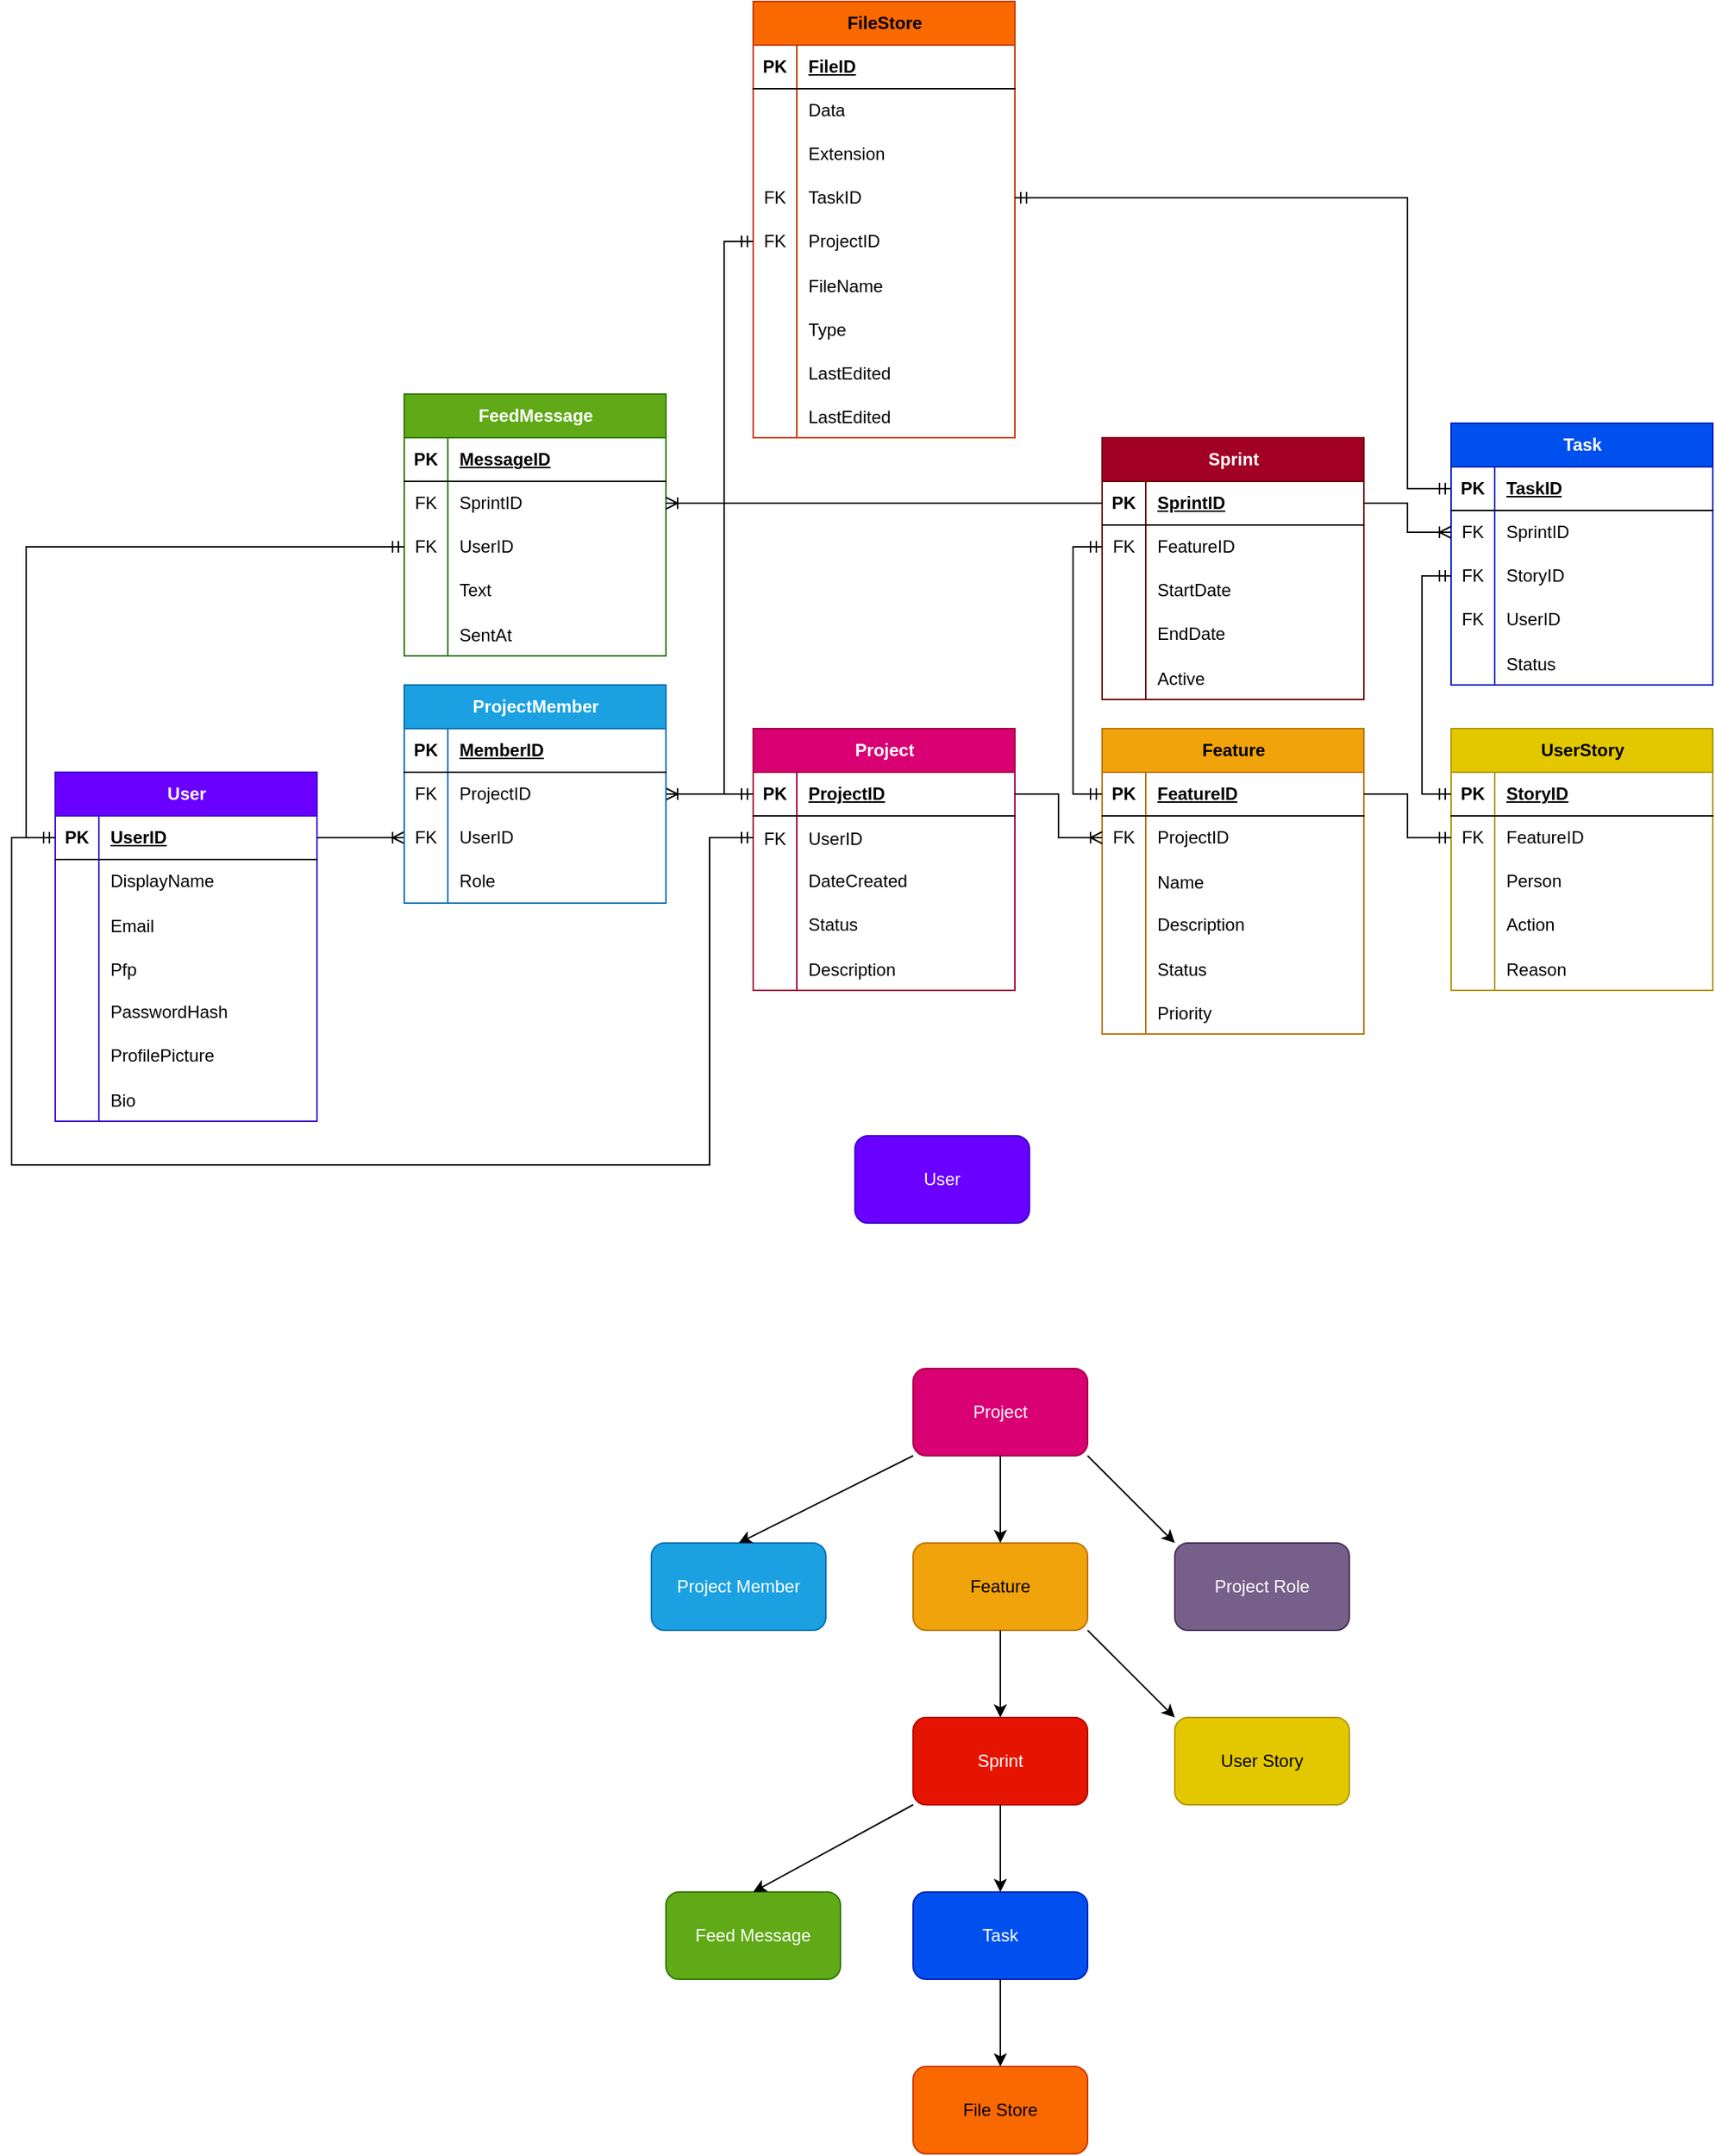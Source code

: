 <mxfile version="23.0.2" type="device">
  <diagram name="Page-1" id="JS8sm8ojitClGfv4j2hs">
    <mxGraphModel dx="1434" dy="2064" grid="1" gridSize="10" guides="1" tooltips="1" connect="1" arrows="1" fold="1" page="1" pageScale="1" pageWidth="850" pageHeight="1100" math="0" shadow="0">
      <root>
        <mxCell id="0" />
        <mxCell id="1" parent="0" />
        <mxCell id="SuHiMTiXfw_uyjueOAnv-2" value="User" style="shape=table;startSize=30;container=1;collapsible=1;childLayout=tableLayout;fixedRows=1;rowLines=0;fontStyle=1;align=center;resizeLast=1;html=1;fillColor=#6a00ff;strokeColor=#3700CC;fontColor=#ffffff;" parent="1" vertex="1">
          <mxGeometry x="90" y="40" width="180" height="240" as="geometry" />
        </mxCell>
        <mxCell id="SuHiMTiXfw_uyjueOAnv-3" value="" style="shape=tableRow;horizontal=0;startSize=0;swimlaneHead=0;swimlaneBody=0;fillColor=none;collapsible=0;dropTarget=0;points=[[0,0.5],[1,0.5]];portConstraint=eastwest;top=0;left=0;right=0;bottom=1;" parent="SuHiMTiXfw_uyjueOAnv-2" vertex="1">
          <mxGeometry y="30" width="180" height="30" as="geometry" />
        </mxCell>
        <mxCell id="SuHiMTiXfw_uyjueOAnv-4" value="PK" style="shape=partialRectangle;connectable=0;fillColor=none;top=0;left=0;bottom=0;right=0;fontStyle=1;overflow=hidden;whiteSpace=wrap;html=1;" parent="SuHiMTiXfw_uyjueOAnv-3" vertex="1">
          <mxGeometry width="30" height="30" as="geometry">
            <mxRectangle width="30" height="30" as="alternateBounds" />
          </mxGeometry>
        </mxCell>
        <mxCell id="SuHiMTiXfw_uyjueOAnv-5" value="UserID" style="shape=partialRectangle;connectable=0;fillColor=none;top=0;left=0;bottom=0;right=0;align=left;spacingLeft=6;fontStyle=5;overflow=hidden;whiteSpace=wrap;html=1;" parent="SuHiMTiXfw_uyjueOAnv-3" vertex="1">
          <mxGeometry x="30" width="150" height="30" as="geometry">
            <mxRectangle width="150" height="30" as="alternateBounds" />
          </mxGeometry>
        </mxCell>
        <mxCell id="SuHiMTiXfw_uyjueOAnv-6" value="" style="shape=tableRow;horizontal=0;startSize=0;swimlaneHead=0;swimlaneBody=0;fillColor=none;collapsible=0;dropTarget=0;points=[[0,0.5],[1,0.5]];portConstraint=eastwest;top=0;left=0;right=0;bottom=0;" parent="SuHiMTiXfw_uyjueOAnv-2" vertex="1">
          <mxGeometry y="60" width="180" height="30" as="geometry" />
        </mxCell>
        <mxCell id="SuHiMTiXfw_uyjueOAnv-7" value="" style="shape=partialRectangle;connectable=0;fillColor=none;top=0;left=0;bottom=0;right=0;editable=1;overflow=hidden;whiteSpace=wrap;html=1;" parent="SuHiMTiXfw_uyjueOAnv-6" vertex="1">
          <mxGeometry width="30" height="30" as="geometry">
            <mxRectangle width="30" height="30" as="alternateBounds" />
          </mxGeometry>
        </mxCell>
        <mxCell id="SuHiMTiXfw_uyjueOAnv-8" value="DisplayName" style="shape=partialRectangle;connectable=0;fillColor=none;top=0;left=0;bottom=0;right=0;align=left;spacingLeft=6;overflow=hidden;whiteSpace=wrap;html=1;" parent="SuHiMTiXfw_uyjueOAnv-6" vertex="1">
          <mxGeometry x="30" width="150" height="30" as="geometry">
            <mxRectangle width="150" height="30" as="alternateBounds" />
          </mxGeometry>
        </mxCell>
        <mxCell id="9gBTvfNjm5tTBMZtxebc-35" value="" style="shape=tableRow;horizontal=0;startSize=0;swimlaneHead=0;swimlaneBody=0;fillColor=none;collapsible=0;dropTarget=0;points=[[0,0.5],[1,0.5]];portConstraint=eastwest;top=0;left=0;right=0;bottom=0;" parent="SuHiMTiXfw_uyjueOAnv-2" vertex="1">
          <mxGeometry y="90" width="180" height="30" as="geometry" />
        </mxCell>
        <mxCell id="9gBTvfNjm5tTBMZtxebc-36" value="" style="shape=partialRectangle;connectable=0;fillColor=none;top=0;left=0;bottom=0;right=0;editable=1;overflow=hidden;" parent="9gBTvfNjm5tTBMZtxebc-35" vertex="1">
          <mxGeometry width="30" height="30" as="geometry">
            <mxRectangle width="30" height="30" as="alternateBounds" />
          </mxGeometry>
        </mxCell>
        <mxCell id="9gBTvfNjm5tTBMZtxebc-37" value="Email" style="shape=partialRectangle;connectable=0;fillColor=none;top=0;left=0;bottom=0;right=0;align=left;spacingLeft=6;overflow=hidden;" parent="9gBTvfNjm5tTBMZtxebc-35" vertex="1">
          <mxGeometry x="30" width="150" height="30" as="geometry">
            <mxRectangle width="150" height="30" as="alternateBounds" />
          </mxGeometry>
        </mxCell>
        <mxCell id="OiG_6XMbDUZ_kFFQ_h9B-5" value="" style="shape=tableRow;horizontal=0;startSize=0;swimlaneHead=0;swimlaneBody=0;fillColor=none;collapsible=0;dropTarget=0;points=[[0,0.5],[1,0.5]];portConstraint=eastwest;top=0;left=0;right=0;bottom=0;" parent="SuHiMTiXfw_uyjueOAnv-2" vertex="1">
          <mxGeometry y="120" width="180" height="30" as="geometry" />
        </mxCell>
        <mxCell id="OiG_6XMbDUZ_kFFQ_h9B-6" value="" style="shape=partialRectangle;connectable=0;fillColor=none;top=0;left=0;bottom=0;right=0;editable=1;overflow=hidden;" parent="OiG_6XMbDUZ_kFFQ_h9B-5" vertex="1">
          <mxGeometry width="30" height="30" as="geometry">
            <mxRectangle width="30" height="30" as="alternateBounds" />
          </mxGeometry>
        </mxCell>
        <mxCell id="OiG_6XMbDUZ_kFFQ_h9B-7" value="Pfp" style="shape=partialRectangle;connectable=0;fillColor=none;top=0;left=0;bottom=0;right=0;align=left;spacingLeft=6;overflow=hidden;" parent="OiG_6XMbDUZ_kFFQ_h9B-5" vertex="1">
          <mxGeometry x="30" width="150" height="30" as="geometry">
            <mxRectangle width="150" height="30" as="alternateBounds" />
          </mxGeometry>
        </mxCell>
        <mxCell id="SuHiMTiXfw_uyjueOAnv-9" value="" style="shape=tableRow;horizontal=0;startSize=0;swimlaneHead=0;swimlaneBody=0;fillColor=none;collapsible=0;dropTarget=0;points=[[0,0.5],[1,0.5]];portConstraint=eastwest;top=0;left=0;right=0;bottom=0;" parent="SuHiMTiXfw_uyjueOAnv-2" vertex="1">
          <mxGeometry y="150" width="180" height="30" as="geometry" />
        </mxCell>
        <mxCell id="SuHiMTiXfw_uyjueOAnv-10" value="" style="shape=partialRectangle;connectable=0;fillColor=none;top=0;left=0;bottom=0;right=0;editable=1;overflow=hidden;whiteSpace=wrap;html=1;" parent="SuHiMTiXfw_uyjueOAnv-9" vertex="1">
          <mxGeometry width="30" height="30" as="geometry">
            <mxRectangle width="30" height="30" as="alternateBounds" />
          </mxGeometry>
        </mxCell>
        <mxCell id="SuHiMTiXfw_uyjueOAnv-11" value="PasswordHash" style="shape=partialRectangle;connectable=0;fillColor=none;top=0;left=0;bottom=0;right=0;align=left;spacingLeft=6;overflow=hidden;whiteSpace=wrap;html=1;" parent="SuHiMTiXfw_uyjueOAnv-9" vertex="1">
          <mxGeometry x="30" width="150" height="30" as="geometry">
            <mxRectangle width="150" height="30" as="alternateBounds" />
          </mxGeometry>
        </mxCell>
        <mxCell id="SuHiMTiXfw_uyjueOAnv-12" value="" style="shape=tableRow;horizontal=0;startSize=0;swimlaneHead=0;swimlaneBody=0;fillColor=none;collapsible=0;dropTarget=0;points=[[0,0.5],[1,0.5]];portConstraint=eastwest;top=0;left=0;right=0;bottom=0;" parent="SuHiMTiXfw_uyjueOAnv-2" vertex="1">
          <mxGeometry y="180" width="180" height="30" as="geometry" />
        </mxCell>
        <mxCell id="SuHiMTiXfw_uyjueOAnv-13" value="" style="shape=partialRectangle;connectable=0;fillColor=none;top=0;left=0;bottom=0;right=0;editable=1;overflow=hidden;whiteSpace=wrap;html=1;" parent="SuHiMTiXfw_uyjueOAnv-12" vertex="1">
          <mxGeometry width="30" height="30" as="geometry">
            <mxRectangle width="30" height="30" as="alternateBounds" />
          </mxGeometry>
        </mxCell>
        <mxCell id="SuHiMTiXfw_uyjueOAnv-14" value="ProfilePicture" style="shape=partialRectangle;connectable=0;fillColor=none;top=0;left=0;bottom=0;right=0;align=left;spacingLeft=6;overflow=hidden;whiteSpace=wrap;html=1;" parent="SuHiMTiXfw_uyjueOAnv-12" vertex="1">
          <mxGeometry x="30" width="150" height="30" as="geometry">
            <mxRectangle width="150" height="30" as="alternateBounds" />
          </mxGeometry>
        </mxCell>
        <mxCell id="SuHiMTiXfw_uyjueOAnv-80" value="" style="shape=tableRow;horizontal=0;startSize=0;swimlaneHead=0;swimlaneBody=0;fillColor=none;collapsible=0;dropTarget=0;points=[[0,0.5],[1,0.5]];portConstraint=eastwest;top=0;left=0;right=0;bottom=0;" parent="SuHiMTiXfw_uyjueOAnv-2" vertex="1">
          <mxGeometry y="210" width="180" height="30" as="geometry" />
        </mxCell>
        <mxCell id="SuHiMTiXfw_uyjueOAnv-81" value="" style="shape=partialRectangle;connectable=0;fillColor=none;top=0;left=0;bottom=0;right=0;editable=1;overflow=hidden;" parent="SuHiMTiXfw_uyjueOAnv-80" vertex="1">
          <mxGeometry width="30" height="30" as="geometry">
            <mxRectangle width="30" height="30" as="alternateBounds" />
          </mxGeometry>
        </mxCell>
        <mxCell id="SuHiMTiXfw_uyjueOAnv-82" value="Bio" style="shape=partialRectangle;connectable=0;fillColor=none;top=0;left=0;bottom=0;right=0;align=left;spacingLeft=6;overflow=hidden;" parent="SuHiMTiXfw_uyjueOAnv-80" vertex="1">
          <mxGeometry x="30" width="150" height="30" as="geometry">
            <mxRectangle width="150" height="30" as="alternateBounds" />
          </mxGeometry>
        </mxCell>
        <mxCell id="SuHiMTiXfw_uyjueOAnv-15" value="Project" style="shape=table;startSize=30;container=1;collapsible=1;childLayout=tableLayout;fixedRows=1;rowLines=0;fontStyle=1;align=center;resizeLast=1;html=1;fillColor=#d80073;strokeColor=#A50040;fontColor=#ffffff;" parent="1" vertex="1">
          <mxGeometry x="570" y="10" width="180" height="180" as="geometry" />
        </mxCell>
        <mxCell id="SuHiMTiXfw_uyjueOAnv-16" value="" style="shape=tableRow;horizontal=0;startSize=0;swimlaneHead=0;swimlaneBody=0;fillColor=none;collapsible=0;dropTarget=0;points=[[0,0.5],[1,0.5]];portConstraint=eastwest;top=0;left=0;right=0;bottom=1;" parent="SuHiMTiXfw_uyjueOAnv-15" vertex="1">
          <mxGeometry y="30" width="180" height="30" as="geometry" />
        </mxCell>
        <mxCell id="SuHiMTiXfw_uyjueOAnv-17" value="PK" style="shape=partialRectangle;connectable=0;fillColor=none;top=0;left=0;bottom=0;right=0;fontStyle=1;overflow=hidden;whiteSpace=wrap;html=1;" parent="SuHiMTiXfw_uyjueOAnv-16" vertex="1">
          <mxGeometry width="30" height="30" as="geometry">
            <mxRectangle width="30" height="30" as="alternateBounds" />
          </mxGeometry>
        </mxCell>
        <mxCell id="SuHiMTiXfw_uyjueOAnv-18" value="ProjectID" style="shape=partialRectangle;connectable=0;fillColor=none;top=0;left=0;bottom=0;right=0;align=left;spacingLeft=6;fontStyle=5;overflow=hidden;whiteSpace=wrap;html=1;" parent="SuHiMTiXfw_uyjueOAnv-16" vertex="1">
          <mxGeometry x="30" width="150" height="30" as="geometry">
            <mxRectangle width="150" height="30" as="alternateBounds" />
          </mxGeometry>
        </mxCell>
        <mxCell id="SuHiMTiXfw_uyjueOAnv-196" value="" style="shape=tableRow;horizontal=0;startSize=0;swimlaneHead=0;swimlaneBody=0;fillColor=none;collapsible=0;dropTarget=0;points=[[0,0.5],[1,0.5]];portConstraint=eastwest;top=0;left=0;right=0;bottom=0;" parent="SuHiMTiXfw_uyjueOAnv-15" vertex="1">
          <mxGeometry y="60" width="180" height="30" as="geometry" />
        </mxCell>
        <mxCell id="SuHiMTiXfw_uyjueOAnv-197" value="FK" style="shape=partialRectangle;connectable=0;fillColor=none;top=0;left=0;bottom=0;right=0;editable=1;overflow=hidden;" parent="SuHiMTiXfw_uyjueOAnv-196" vertex="1">
          <mxGeometry width="30" height="30" as="geometry">
            <mxRectangle width="30" height="30" as="alternateBounds" />
          </mxGeometry>
        </mxCell>
        <mxCell id="SuHiMTiXfw_uyjueOAnv-198" value="UserID" style="shape=partialRectangle;connectable=0;fillColor=none;top=0;left=0;bottom=0;right=0;align=left;spacingLeft=6;overflow=hidden;" parent="SuHiMTiXfw_uyjueOAnv-196" vertex="1">
          <mxGeometry x="30" width="150" height="30" as="geometry">
            <mxRectangle width="150" height="30" as="alternateBounds" />
          </mxGeometry>
        </mxCell>
        <mxCell id="SuHiMTiXfw_uyjueOAnv-22" value="" style="shape=tableRow;horizontal=0;startSize=0;swimlaneHead=0;swimlaneBody=0;fillColor=none;collapsible=0;dropTarget=0;points=[[0,0.5],[1,0.5]];portConstraint=eastwest;top=0;left=0;right=0;bottom=0;" parent="SuHiMTiXfw_uyjueOAnv-15" vertex="1">
          <mxGeometry y="90" width="180" height="30" as="geometry" />
        </mxCell>
        <mxCell id="SuHiMTiXfw_uyjueOAnv-23" value="" style="shape=partialRectangle;connectable=0;fillColor=none;top=0;left=0;bottom=0;right=0;editable=1;overflow=hidden;whiteSpace=wrap;html=1;" parent="SuHiMTiXfw_uyjueOAnv-22" vertex="1">
          <mxGeometry width="30" height="30" as="geometry">
            <mxRectangle width="30" height="30" as="alternateBounds" />
          </mxGeometry>
        </mxCell>
        <mxCell id="SuHiMTiXfw_uyjueOAnv-24" value="DateCreated" style="shape=partialRectangle;connectable=0;fillColor=none;top=0;left=0;bottom=0;right=0;align=left;spacingLeft=6;overflow=hidden;whiteSpace=wrap;html=1;" parent="SuHiMTiXfw_uyjueOAnv-22" vertex="1">
          <mxGeometry x="30" width="150" height="30" as="geometry">
            <mxRectangle width="150" height="30" as="alternateBounds" />
          </mxGeometry>
        </mxCell>
        <mxCell id="SuHiMTiXfw_uyjueOAnv-25" value="" style="shape=tableRow;horizontal=0;startSize=0;swimlaneHead=0;swimlaneBody=0;fillColor=none;collapsible=0;dropTarget=0;points=[[0,0.5],[1,0.5]];portConstraint=eastwest;top=0;left=0;right=0;bottom=0;" parent="SuHiMTiXfw_uyjueOAnv-15" vertex="1">
          <mxGeometry y="120" width="180" height="30" as="geometry" />
        </mxCell>
        <mxCell id="SuHiMTiXfw_uyjueOAnv-26" value="" style="shape=partialRectangle;connectable=0;fillColor=none;top=0;left=0;bottom=0;right=0;editable=1;overflow=hidden;whiteSpace=wrap;html=1;" parent="SuHiMTiXfw_uyjueOAnv-25" vertex="1">
          <mxGeometry width="30" height="30" as="geometry">
            <mxRectangle width="30" height="30" as="alternateBounds" />
          </mxGeometry>
        </mxCell>
        <mxCell id="SuHiMTiXfw_uyjueOAnv-27" value="Status" style="shape=partialRectangle;connectable=0;fillColor=none;top=0;left=0;bottom=0;right=0;align=left;spacingLeft=6;overflow=hidden;whiteSpace=wrap;html=1;" parent="SuHiMTiXfw_uyjueOAnv-25" vertex="1">
          <mxGeometry x="30" width="150" height="30" as="geometry">
            <mxRectangle width="150" height="30" as="alternateBounds" />
          </mxGeometry>
        </mxCell>
        <mxCell id="8u1J4MVl_goX4qUiGv-q-1" value="" style="shape=tableRow;horizontal=0;startSize=0;swimlaneHead=0;swimlaneBody=0;fillColor=none;collapsible=0;dropTarget=0;points=[[0,0.5],[1,0.5]];portConstraint=eastwest;top=0;left=0;right=0;bottom=0;" parent="SuHiMTiXfw_uyjueOAnv-15" vertex="1">
          <mxGeometry y="150" width="180" height="30" as="geometry" />
        </mxCell>
        <mxCell id="8u1J4MVl_goX4qUiGv-q-2" value="" style="shape=partialRectangle;connectable=0;fillColor=none;top=0;left=0;bottom=0;right=0;editable=1;overflow=hidden;" parent="8u1J4MVl_goX4qUiGv-q-1" vertex="1">
          <mxGeometry width="30" height="30" as="geometry">
            <mxRectangle width="30" height="30" as="alternateBounds" />
          </mxGeometry>
        </mxCell>
        <mxCell id="8u1J4MVl_goX4qUiGv-q-3" value="Description" style="shape=partialRectangle;connectable=0;fillColor=none;top=0;left=0;bottom=0;right=0;align=left;spacingLeft=6;overflow=hidden;" parent="8u1J4MVl_goX4qUiGv-q-1" vertex="1">
          <mxGeometry x="30" width="150" height="30" as="geometry">
            <mxRectangle width="150" height="30" as="alternateBounds" />
          </mxGeometry>
        </mxCell>
        <mxCell id="SuHiMTiXfw_uyjueOAnv-96" value="" style="edgeStyle=entityRelationEdgeStyle;fontSize=12;html=1;endArrow=ERoneToMany;rounded=0;exitX=1;exitY=0.5;exitDx=0;exitDy=0;entryX=0;entryY=0.5;entryDx=0;entryDy=0;" parent="1" source="SuHiMTiXfw_uyjueOAnv-3" target="4jo38uhkEzKXPELHBqIi-18" edge="1">
          <mxGeometry width="100" height="100" relative="1" as="geometry">
            <mxPoint x="150" y="390" as="sourcePoint" />
            <mxPoint x="250" y="40" as="targetPoint" />
          </mxGeometry>
        </mxCell>
        <mxCell id="SuHiMTiXfw_uyjueOAnv-97" value="" style="edgeStyle=entityRelationEdgeStyle;fontSize=12;html=1;endArrow=ERoneToMany;rounded=0;entryX=1;entryY=0.5;entryDx=0;entryDy=0;exitX=0;exitY=0.5;exitDx=0;exitDy=0;" parent="1" source="SuHiMTiXfw_uyjueOAnv-16" target="SuHiMTiXfw_uyjueOAnv-32" edge="1">
          <mxGeometry width="100" height="100" relative="1" as="geometry">
            <mxPoint x="550" y="130" as="sourcePoint" />
            <mxPoint x="650" y="30" as="targetPoint" />
          </mxGeometry>
        </mxCell>
        <mxCell id="SuHiMTiXfw_uyjueOAnv-98" value="Sprint" style="shape=table;startSize=30;container=1;collapsible=1;childLayout=tableLayout;fixedRows=1;rowLines=0;fontStyle=1;align=center;resizeLast=1;html=1;fillColor=#a20025;fontColor=#ffffff;strokeColor=#6F0000;" parent="1" vertex="1">
          <mxGeometry x="810" y="-190" width="180" height="180" as="geometry" />
        </mxCell>
        <mxCell id="SuHiMTiXfw_uyjueOAnv-99" value="" style="shape=tableRow;horizontal=0;startSize=0;swimlaneHead=0;swimlaneBody=0;fillColor=none;collapsible=0;dropTarget=0;points=[[0,0.5],[1,0.5]];portConstraint=eastwest;top=0;left=0;right=0;bottom=1;" parent="SuHiMTiXfw_uyjueOAnv-98" vertex="1">
          <mxGeometry y="30" width="180" height="30" as="geometry" />
        </mxCell>
        <mxCell id="SuHiMTiXfw_uyjueOAnv-100" value="PK" style="shape=partialRectangle;connectable=0;fillColor=none;top=0;left=0;bottom=0;right=0;fontStyle=1;overflow=hidden;whiteSpace=wrap;html=1;" parent="SuHiMTiXfw_uyjueOAnv-99" vertex="1">
          <mxGeometry width="30" height="30" as="geometry">
            <mxRectangle width="30" height="30" as="alternateBounds" />
          </mxGeometry>
        </mxCell>
        <mxCell id="SuHiMTiXfw_uyjueOAnv-101" value="SprintID" style="shape=partialRectangle;connectable=0;fillColor=none;top=0;left=0;bottom=0;right=0;align=left;spacingLeft=6;fontStyle=5;overflow=hidden;whiteSpace=wrap;html=1;" parent="SuHiMTiXfw_uyjueOAnv-99" vertex="1">
          <mxGeometry x="30" width="150" height="30" as="geometry">
            <mxRectangle width="150" height="30" as="alternateBounds" />
          </mxGeometry>
        </mxCell>
        <mxCell id="SuHiMTiXfw_uyjueOAnv-102" value="" style="shape=tableRow;horizontal=0;startSize=0;swimlaneHead=0;swimlaneBody=0;fillColor=none;collapsible=0;dropTarget=0;points=[[0,0.5],[1,0.5]];portConstraint=eastwest;top=0;left=0;right=0;bottom=0;" parent="SuHiMTiXfw_uyjueOAnv-98" vertex="1">
          <mxGeometry y="60" width="180" height="30" as="geometry" />
        </mxCell>
        <mxCell id="SuHiMTiXfw_uyjueOAnv-103" value="FK" style="shape=partialRectangle;connectable=0;fillColor=none;top=0;left=0;bottom=0;right=0;editable=1;overflow=hidden;whiteSpace=wrap;html=1;" parent="SuHiMTiXfw_uyjueOAnv-102" vertex="1">
          <mxGeometry width="30" height="30" as="geometry">
            <mxRectangle width="30" height="30" as="alternateBounds" />
          </mxGeometry>
        </mxCell>
        <mxCell id="SuHiMTiXfw_uyjueOAnv-104" value="FeatureID" style="shape=partialRectangle;connectable=0;fillColor=none;top=0;left=0;bottom=0;right=0;align=left;spacingLeft=6;overflow=hidden;whiteSpace=wrap;html=1;" parent="SuHiMTiXfw_uyjueOAnv-102" vertex="1">
          <mxGeometry x="30" width="150" height="30" as="geometry">
            <mxRectangle width="150" height="30" as="alternateBounds" />
          </mxGeometry>
        </mxCell>
        <mxCell id="SuHiMTiXfw_uyjueOAnv-105" value="" style="shape=tableRow;horizontal=0;startSize=0;swimlaneHead=0;swimlaneBody=0;fillColor=none;collapsible=0;dropTarget=0;points=[[0,0.5],[1,0.5]];portConstraint=eastwest;top=0;left=0;right=0;bottom=0;" parent="SuHiMTiXfw_uyjueOAnv-98" vertex="1">
          <mxGeometry y="90" width="180" height="30" as="geometry" />
        </mxCell>
        <mxCell id="SuHiMTiXfw_uyjueOAnv-106" value="" style="shape=partialRectangle;connectable=0;fillColor=none;top=0;left=0;bottom=0;right=0;editable=1;overflow=hidden;whiteSpace=wrap;html=1;" parent="SuHiMTiXfw_uyjueOAnv-105" vertex="1">
          <mxGeometry width="30" height="30" as="geometry">
            <mxRectangle width="30" height="30" as="alternateBounds" />
          </mxGeometry>
        </mxCell>
        <mxCell id="SuHiMTiXfw_uyjueOAnv-107" value="StartDate" style="shape=partialRectangle;connectable=0;fillColor=none;top=0;left=0;bottom=0;right=0;align=left;spacingLeft=6;overflow=hidden;whiteSpace=wrap;html=1;" parent="SuHiMTiXfw_uyjueOAnv-105" vertex="1">
          <mxGeometry x="30" width="150" height="30" as="geometry">
            <mxRectangle width="150" height="30" as="alternateBounds" />
          </mxGeometry>
        </mxCell>
        <mxCell id="SuHiMTiXfw_uyjueOAnv-108" value="" style="shape=tableRow;horizontal=0;startSize=0;swimlaneHead=0;swimlaneBody=0;fillColor=none;collapsible=0;dropTarget=0;points=[[0,0.5],[1,0.5]];portConstraint=eastwest;top=0;left=0;right=0;bottom=0;" parent="SuHiMTiXfw_uyjueOAnv-98" vertex="1">
          <mxGeometry y="120" width="180" height="30" as="geometry" />
        </mxCell>
        <mxCell id="SuHiMTiXfw_uyjueOAnv-109" value="" style="shape=partialRectangle;connectable=0;fillColor=none;top=0;left=0;bottom=0;right=0;editable=1;overflow=hidden;whiteSpace=wrap;html=1;" parent="SuHiMTiXfw_uyjueOAnv-108" vertex="1">
          <mxGeometry width="30" height="30" as="geometry">
            <mxRectangle width="30" height="30" as="alternateBounds" />
          </mxGeometry>
        </mxCell>
        <mxCell id="SuHiMTiXfw_uyjueOAnv-110" value="EndDate" style="shape=partialRectangle;connectable=0;fillColor=none;top=0;left=0;bottom=0;right=0;align=left;spacingLeft=6;overflow=hidden;whiteSpace=wrap;html=1;" parent="SuHiMTiXfw_uyjueOAnv-108" vertex="1">
          <mxGeometry x="30" width="150" height="30" as="geometry">
            <mxRectangle width="150" height="30" as="alternateBounds" />
          </mxGeometry>
        </mxCell>
        <mxCell id="CPfisOcIZhidEVEaW39A-1" value="" style="shape=tableRow;horizontal=0;startSize=0;swimlaneHead=0;swimlaneBody=0;fillColor=none;collapsible=0;dropTarget=0;points=[[0,0.5],[1,0.5]];portConstraint=eastwest;top=0;left=0;right=0;bottom=0;" parent="SuHiMTiXfw_uyjueOAnv-98" vertex="1">
          <mxGeometry y="150" width="180" height="30" as="geometry" />
        </mxCell>
        <mxCell id="CPfisOcIZhidEVEaW39A-2" value="" style="shape=partialRectangle;connectable=0;fillColor=none;top=0;left=0;bottom=0;right=0;editable=1;overflow=hidden;" parent="CPfisOcIZhidEVEaW39A-1" vertex="1">
          <mxGeometry width="30" height="30" as="geometry">
            <mxRectangle width="30" height="30" as="alternateBounds" />
          </mxGeometry>
        </mxCell>
        <mxCell id="CPfisOcIZhidEVEaW39A-3" value="Active" style="shape=partialRectangle;connectable=0;fillColor=none;top=0;left=0;bottom=0;right=0;align=left;spacingLeft=6;overflow=hidden;" parent="CPfisOcIZhidEVEaW39A-1" vertex="1">
          <mxGeometry x="30" width="150" height="30" as="geometry">
            <mxRectangle width="150" height="30" as="alternateBounds" />
          </mxGeometry>
        </mxCell>
        <mxCell id="SuHiMTiXfw_uyjueOAnv-28" value="ProjectMember" style="shape=table;startSize=30;container=1;collapsible=1;childLayout=tableLayout;fixedRows=1;rowLines=0;fontStyle=1;align=center;resizeLast=1;html=1;fillColor=#1ba1e2;strokeColor=#006EAF;fontColor=#ffffff;" parent="1" vertex="1">
          <mxGeometry x="330" y="-20" width="180" height="150" as="geometry" />
        </mxCell>
        <mxCell id="SuHiMTiXfw_uyjueOAnv-29" value="" style="shape=tableRow;horizontal=0;startSize=0;swimlaneHead=0;swimlaneBody=0;fillColor=none;collapsible=0;dropTarget=0;points=[[0,0.5],[1,0.5]];portConstraint=eastwest;top=0;left=0;right=0;bottom=1;" parent="SuHiMTiXfw_uyjueOAnv-28" vertex="1">
          <mxGeometry y="30" width="180" height="30" as="geometry" />
        </mxCell>
        <mxCell id="SuHiMTiXfw_uyjueOAnv-30" value="PK" style="shape=partialRectangle;connectable=0;fillColor=none;top=0;left=0;bottom=0;right=0;fontStyle=1;overflow=hidden;whiteSpace=wrap;html=1;" parent="SuHiMTiXfw_uyjueOAnv-29" vertex="1">
          <mxGeometry width="30" height="30" as="geometry">
            <mxRectangle width="30" height="30" as="alternateBounds" />
          </mxGeometry>
        </mxCell>
        <mxCell id="SuHiMTiXfw_uyjueOAnv-31" value="MemberID" style="shape=partialRectangle;connectable=0;fillColor=none;top=0;left=0;bottom=0;right=0;align=left;spacingLeft=6;fontStyle=5;overflow=hidden;whiteSpace=wrap;html=1;" parent="SuHiMTiXfw_uyjueOAnv-29" vertex="1">
          <mxGeometry x="30" width="150" height="30" as="geometry">
            <mxRectangle width="150" height="30" as="alternateBounds" />
          </mxGeometry>
        </mxCell>
        <mxCell id="SuHiMTiXfw_uyjueOAnv-32" value="" style="shape=tableRow;horizontal=0;startSize=0;swimlaneHead=0;swimlaneBody=0;fillColor=none;collapsible=0;dropTarget=0;points=[[0,0.5],[1,0.5]];portConstraint=eastwest;top=0;left=0;right=0;bottom=0;" parent="SuHiMTiXfw_uyjueOAnv-28" vertex="1">
          <mxGeometry y="60" width="180" height="30" as="geometry" />
        </mxCell>
        <mxCell id="SuHiMTiXfw_uyjueOAnv-33" value="FK" style="shape=partialRectangle;connectable=0;fillColor=none;top=0;left=0;bottom=0;right=0;editable=1;overflow=hidden;whiteSpace=wrap;html=1;" parent="SuHiMTiXfw_uyjueOAnv-32" vertex="1">
          <mxGeometry width="30" height="30" as="geometry">
            <mxRectangle width="30" height="30" as="alternateBounds" />
          </mxGeometry>
        </mxCell>
        <mxCell id="SuHiMTiXfw_uyjueOAnv-34" value="ProjectID" style="shape=partialRectangle;connectable=0;fillColor=none;top=0;left=0;bottom=0;right=0;align=left;spacingLeft=6;overflow=hidden;whiteSpace=wrap;html=1;" parent="SuHiMTiXfw_uyjueOAnv-32" vertex="1">
          <mxGeometry x="30" width="150" height="30" as="geometry">
            <mxRectangle width="150" height="30" as="alternateBounds" />
          </mxGeometry>
        </mxCell>
        <mxCell id="4jo38uhkEzKXPELHBqIi-18" value="" style="shape=tableRow;horizontal=0;startSize=0;swimlaneHead=0;swimlaneBody=0;fillColor=none;collapsible=0;dropTarget=0;points=[[0,0.5],[1,0.5]];portConstraint=eastwest;top=0;left=0;right=0;bottom=0;" parent="SuHiMTiXfw_uyjueOAnv-28" vertex="1">
          <mxGeometry y="90" width="180" height="30" as="geometry" />
        </mxCell>
        <mxCell id="4jo38uhkEzKXPELHBqIi-19" value="FK" style="shape=partialRectangle;connectable=0;fillColor=none;top=0;left=0;bottom=0;right=0;fontStyle=0;overflow=hidden;whiteSpace=wrap;html=1;" parent="4jo38uhkEzKXPELHBqIi-18" vertex="1">
          <mxGeometry width="30" height="30" as="geometry">
            <mxRectangle width="30" height="30" as="alternateBounds" />
          </mxGeometry>
        </mxCell>
        <mxCell id="4jo38uhkEzKXPELHBqIi-20" value="UserID" style="shape=partialRectangle;connectable=0;fillColor=none;top=0;left=0;bottom=0;right=0;align=left;spacingLeft=6;fontStyle=0;overflow=hidden;whiteSpace=wrap;html=1;" parent="4jo38uhkEzKXPELHBqIi-18" vertex="1">
          <mxGeometry x="30" width="150" height="30" as="geometry">
            <mxRectangle width="150" height="30" as="alternateBounds" />
          </mxGeometry>
        </mxCell>
        <mxCell id="SuHiMTiXfw_uyjueOAnv-38" value="" style="shape=tableRow;horizontal=0;startSize=0;swimlaneHead=0;swimlaneBody=0;fillColor=none;collapsible=0;dropTarget=0;points=[[0,0.5],[1,0.5]];portConstraint=eastwest;top=0;left=0;right=0;bottom=0;" parent="SuHiMTiXfw_uyjueOAnv-28" vertex="1">
          <mxGeometry y="120" width="180" height="30" as="geometry" />
        </mxCell>
        <mxCell id="SuHiMTiXfw_uyjueOAnv-39" value="" style="shape=partialRectangle;connectable=0;fillColor=none;top=0;left=0;bottom=0;right=0;editable=1;overflow=hidden;whiteSpace=wrap;html=1;" parent="SuHiMTiXfw_uyjueOAnv-38" vertex="1">
          <mxGeometry width="30" height="30" as="geometry">
            <mxRectangle width="30" height="30" as="alternateBounds" />
          </mxGeometry>
        </mxCell>
        <mxCell id="SuHiMTiXfw_uyjueOAnv-40" value="Role" style="shape=partialRectangle;connectable=0;fillColor=none;top=0;left=0;bottom=0;right=0;align=left;spacingLeft=6;overflow=hidden;whiteSpace=wrap;html=1;" parent="SuHiMTiXfw_uyjueOAnv-38" vertex="1">
          <mxGeometry x="30" width="150" height="30" as="geometry">
            <mxRectangle width="150" height="30" as="alternateBounds" />
          </mxGeometry>
        </mxCell>
        <mxCell id="SuHiMTiXfw_uyjueOAnv-139" value="Task" style="shape=table;startSize=30;container=1;collapsible=1;childLayout=tableLayout;fixedRows=1;rowLines=0;fontStyle=1;align=center;resizeLast=1;html=1;fillColor=#0050ef;strokeColor=#001DBC;fontColor=#ffffff;" parent="1" vertex="1">
          <mxGeometry x="1050" y="-200" width="180" height="180" as="geometry" />
        </mxCell>
        <mxCell id="SuHiMTiXfw_uyjueOAnv-140" value="" style="shape=tableRow;horizontal=0;startSize=0;swimlaneHead=0;swimlaneBody=0;fillColor=none;collapsible=0;dropTarget=0;points=[[0,0.5],[1,0.5]];portConstraint=eastwest;top=0;left=0;right=0;bottom=1;" parent="SuHiMTiXfw_uyjueOAnv-139" vertex="1">
          <mxGeometry y="30" width="180" height="30" as="geometry" />
        </mxCell>
        <mxCell id="SuHiMTiXfw_uyjueOAnv-141" value="PK" style="shape=partialRectangle;connectable=0;fillColor=none;top=0;left=0;bottom=0;right=0;fontStyle=1;overflow=hidden;whiteSpace=wrap;html=1;" parent="SuHiMTiXfw_uyjueOAnv-140" vertex="1">
          <mxGeometry width="30" height="30" as="geometry">
            <mxRectangle width="30" height="30" as="alternateBounds" />
          </mxGeometry>
        </mxCell>
        <mxCell id="SuHiMTiXfw_uyjueOAnv-142" value="TaskID" style="shape=partialRectangle;connectable=0;fillColor=none;top=0;left=0;bottom=0;right=0;align=left;spacingLeft=6;fontStyle=5;overflow=hidden;whiteSpace=wrap;html=1;" parent="SuHiMTiXfw_uyjueOAnv-140" vertex="1">
          <mxGeometry x="30" width="150" height="30" as="geometry">
            <mxRectangle width="150" height="30" as="alternateBounds" />
          </mxGeometry>
        </mxCell>
        <mxCell id="SuHiMTiXfw_uyjueOAnv-143" value="" style="shape=tableRow;horizontal=0;startSize=0;swimlaneHead=0;swimlaneBody=0;fillColor=none;collapsible=0;dropTarget=0;points=[[0,0.5],[1,0.5]];portConstraint=eastwest;top=0;left=0;right=0;bottom=0;" parent="SuHiMTiXfw_uyjueOAnv-139" vertex="1">
          <mxGeometry y="60" width="180" height="30" as="geometry" />
        </mxCell>
        <mxCell id="SuHiMTiXfw_uyjueOAnv-144" value="FK" style="shape=partialRectangle;connectable=0;fillColor=none;top=0;left=0;bottom=0;right=0;editable=1;overflow=hidden;whiteSpace=wrap;html=1;" parent="SuHiMTiXfw_uyjueOAnv-143" vertex="1">
          <mxGeometry width="30" height="30" as="geometry">
            <mxRectangle width="30" height="30" as="alternateBounds" />
          </mxGeometry>
        </mxCell>
        <mxCell id="SuHiMTiXfw_uyjueOAnv-145" value="SprintID" style="shape=partialRectangle;connectable=0;fillColor=none;top=0;left=0;bottom=0;right=0;align=left;spacingLeft=6;overflow=hidden;whiteSpace=wrap;html=1;" parent="SuHiMTiXfw_uyjueOAnv-143" vertex="1">
          <mxGeometry x="30" width="150" height="30" as="geometry">
            <mxRectangle width="150" height="30" as="alternateBounds" />
          </mxGeometry>
        </mxCell>
        <mxCell id="SuHiMTiXfw_uyjueOAnv-146" value="" style="shape=tableRow;horizontal=0;startSize=0;swimlaneHead=0;swimlaneBody=0;fillColor=none;collapsible=0;dropTarget=0;points=[[0,0.5],[1,0.5]];portConstraint=eastwest;top=0;left=0;right=0;bottom=0;" parent="SuHiMTiXfw_uyjueOAnv-139" vertex="1">
          <mxGeometry y="90" width="180" height="30" as="geometry" />
        </mxCell>
        <mxCell id="SuHiMTiXfw_uyjueOAnv-147" value="FK" style="shape=partialRectangle;connectable=0;fillColor=none;top=0;left=0;bottom=0;right=0;editable=1;overflow=hidden;whiteSpace=wrap;html=1;" parent="SuHiMTiXfw_uyjueOAnv-146" vertex="1">
          <mxGeometry width="30" height="30" as="geometry">
            <mxRectangle width="30" height="30" as="alternateBounds" />
          </mxGeometry>
        </mxCell>
        <mxCell id="SuHiMTiXfw_uyjueOAnv-148" value="StoryID" style="shape=partialRectangle;connectable=0;fillColor=none;top=0;left=0;bottom=0;right=0;align=left;spacingLeft=6;overflow=hidden;whiteSpace=wrap;html=1;" parent="SuHiMTiXfw_uyjueOAnv-146" vertex="1">
          <mxGeometry x="30" width="150" height="30" as="geometry">
            <mxRectangle width="150" height="30" as="alternateBounds" />
          </mxGeometry>
        </mxCell>
        <mxCell id="SuHiMTiXfw_uyjueOAnv-149" value="" style="shape=tableRow;horizontal=0;startSize=0;swimlaneHead=0;swimlaneBody=0;fillColor=none;collapsible=0;dropTarget=0;points=[[0,0.5],[1,0.5]];portConstraint=eastwest;top=0;left=0;right=0;bottom=0;" parent="SuHiMTiXfw_uyjueOAnv-139" vertex="1">
          <mxGeometry y="120" width="180" height="30" as="geometry" />
        </mxCell>
        <mxCell id="SuHiMTiXfw_uyjueOAnv-150" value="FK" style="shape=partialRectangle;connectable=0;fillColor=none;top=0;left=0;bottom=0;right=0;editable=1;overflow=hidden;whiteSpace=wrap;html=1;" parent="SuHiMTiXfw_uyjueOAnv-149" vertex="1">
          <mxGeometry width="30" height="30" as="geometry">
            <mxRectangle width="30" height="30" as="alternateBounds" />
          </mxGeometry>
        </mxCell>
        <mxCell id="SuHiMTiXfw_uyjueOAnv-151" value="UserID" style="shape=partialRectangle;connectable=0;fillColor=none;top=0;left=0;bottom=0;right=0;align=left;spacingLeft=6;overflow=hidden;whiteSpace=wrap;html=1;" parent="SuHiMTiXfw_uyjueOAnv-149" vertex="1">
          <mxGeometry x="30" width="150" height="30" as="geometry">
            <mxRectangle width="150" height="30" as="alternateBounds" />
          </mxGeometry>
        </mxCell>
        <mxCell id="9gBTvfNjm5tTBMZtxebc-32" value="" style="shape=tableRow;horizontal=0;startSize=0;swimlaneHead=0;swimlaneBody=0;fillColor=none;collapsible=0;dropTarget=0;points=[[0,0.5],[1,0.5]];portConstraint=eastwest;top=0;left=0;right=0;bottom=0;" parent="SuHiMTiXfw_uyjueOAnv-139" vertex="1">
          <mxGeometry y="150" width="180" height="30" as="geometry" />
        </mxCell>
        <mxCell id="9gBTvfNjm5tTBMZtxebc-33" value="" style="shape=partialRectangle;connectable=0;fillColor=none;top=0;left=0;bottom=0;right=0;editable=1;overflow=hidden;" parent="9gBTvfNjm5tTBMZtxebc-32" vertex="1">
          <mxGeometry width="30" height="30" as="geometry">
            <mxRectangle width="30" height="30" as="alternateBounds" />
          </mxGeometry>
        </mxCell>
        <mxCell id="9gBTvfNjm5tTBMZtxebc-34" value="Status" style="shape=partialRectangle;connectable=0;fillColor=none;top=0;left=0;bottom=0;right=0;align=left;spacingLeft=6;overflow=hidden;" parent="9gBTvfNjm5tTBMZtxebc-32" vertex="1">
          <mxGeometry x="30" width="150" height="30" as="geometry">
            <mxRectangle width="150" height="30" as="alternateBounds" />
          </mxGeometry>
        </mxCell>
        <mxCell id="SuHiMTiXfw_uyjueOAnv-178" value="Feature" style="shape=table;startSize=30;container=1;collapsible=1;childLayout=tableLayout;fixedRows=1;rowLines=0;fontStyle=1;align=center;resizeLast=1;html=1;fillColor=#f0a30a;fontColor=#000000;strokeColor=#BD7000;" parent="1" vertex="1">
          <mxGeometry x="810" y="10" width="180" height="210" as="geometry" />
        </mxCell>
        <mxCell id="SuHiMTiXfw_uyjueOAnv-179" value="" style="shape=tableRow;horizontal=0;startSize=0;swimlaneHead=0;swimlaneBody=0;fillColor=none;collapsible=0;dropTarget=0;points=[[0,0.5],[1,0.5]];portConstraint=eastwest;top=0;left=0;right=0;bottom=1;" parent="SuHiMTiXfw_uyjueOAnv-178" vertex="1">
          <mxGeometry y="30" width="180" height="30" as="geometry" />
        </mxCell>
        <mxCell id="SuHiMTiXfw_uyjueOAnv-180" value="PK" style="shape=partialRectangle;connectable=0;fillColor=none;top=0;left=0;bottom=0;right=0;fontStyle=1;overflow=hidden;whiteSpace=wrap;html=1;" parent="SuHiMTiXfw_uyjueOAnv-179" vertex="1">
          <mxGeometry width="30" height="30" as="geometry">
            <mxRectangle width="30" height="30" as="alternateBounds" />
          </mxGeometry>
        </mxCell>
        <mxCell id="SuHiMTiXfw_uyjueOAnv-181" value="FeatureID" style="shape=partialRectangle;connectable=0;fillColor=none;top=0;left=0;bottom=0;right=0;align=left;spacingLeft=6;fontStyle=5;overflow=hidden;whiteSpace=wrap;html=1;" parent="SuHiMTiXfw_uyjueOAnv-179" vertex="1">
          <mxGeometry x="30" width="150" height="30" as="geometry">
            <mxRectangle width="150" height="30" as="alternateBounds" />
          </mxGeometry>
        </mxCell>
        <mxCell id="IchJU5A9eZdz81VnO9ik-19" value="" style="shape=tableRow;horizontal=0;startSize=0;swimlaneHead=0;swimlaneBody=0;fillColor=none;collapsible=0;dropTarget=0;points=[[0,0.5],[1,0.5]];portConstraint=eastwest;top=0;left=0;right=0;bottom=0;" parent="SuHiMTiXfw_uyjueOAnv-178" vertex="1">
          <mxGeometry y="60" width="180" height="30" as="geometry" />
        </mxCell>
        <mxCell id="IchJU5A9eZdz81VnO9ik-20" value="FK" style="shape=partialRectangle;connectable=0;fillColor=none;top=0;left=0;bottom=0;right=0;fontStyle=0;overflow=hidden;whiteSpace=wrap;html=1;" parent="IchJU5A9eZdz81VnO9ik-19" vertex="1">
          <mxGeometry width="30" height="30" as="geometry">
            <mxRectangle width="30" height="30" as="alternateBounds" />
          </mxGeometry>
        </mxCell>
        <mxCell id="IchJU5A9eZdz81VnO9ik-21" value="ProjectID" style="shape=partialRectangle;connectable=0;fillColor=none;top=0;left=0;bottom=0;right=0;align=left;spacingLeft=6;fontStyle=0;overflow=hidden;whiteSpace=wrap;html=1;" parent="IchJU5A9eZdz81VnO9ik-19" vertex="1">
          <mxGeometry x="30" width="150" height="30" as="geometry">
            <mxRectangle width="150" height="30" as="alternateBounds" />
          </mxGeometry>
        </mxCell>
        <mxCell id="9gBTvfNjm5tTBMZtxebc-18" value="" style="shape=tableRow;horizontal=0;startSize=0;swimlaneHead=0;swimlaneBody=0;fillColor=none;collapsible=0;dropTarget=0;points=[[0,0.5],[1,0.5]];portConstraint=eastwest;top=0;left=0;right=0;bottom=0;" parent="SuHiMTiXfw_uyjueOAnv-178" vertex="1">
          <mxGeometry y="90" width="180" height="30" as="geometry" />
        </mxCell>
        <mxCell id="9gBTvfNjm5tTBMZtxebc-19" value="" style="shape=partialRectangle;connectable=0;fillColor=none;top=0;left=0;bottom=0;right=0;editable=1;overflow=hidden;" parent="9gBTvfNjm5tTBMZtxebc-18" vertex="1">
          <mxGeometry width="30" height="30" as="geometry">
            <mxRectangle width="30" height="30" as="alternateBounds" />
          </mxGeometry>
        </mxCell>
        <mxCell id="9gBTvfNjm5tTBMZtxebc-20" value="Name" style="shape=partialRectangle;connectable=0;fillColor=none;top=0;left=0;bottom=0;right=0;align=left;spacingLeft=6;overflow=hidden;" parent="9gBTvfNjm5tTBMZtxebc-18" vertex="1">
          <mxGeometry x="30" width="150" height="30" as="geometry">
            <mxRectangle width="150" height="30" as="alternateBounds" />
          </mxGeometry>
        </mxCell>
        <mxCell id="SuHiMTiXfw_uyjueOAnv-182" value="" style="shape=tableRow;horizontal=0;startSize=0;swimlaneHead=0;swimlaneBody=0;fillColor=none;collapsible=0;dropTarget=0;points=[[0,0.5],[1,0.5]];portConstraint=eastwest;top=0;left=0;right=0;bottom=0;" parent="SuHiMTiXfw_uyjueOAnv-178" vertex="1">
          <mxGeometry y="120" width="180" height="30" as="geometry" />
        </mxCell>
        <mxCell id="SuHiMTiXfw_uyjueOAnv-183" value="" style="shape=partialRectangle;connectable=0;fillColor=none;top=0;left=0;bottom=0;right=0;editable=1;overflow=hidden;whiteSpace=wrap;html=1;" parent="SuHiMTiXfw_uyjueOAnv-182" vertex="1">
          <mxGeometry width="30" height="30" as="geometry">
            <mxRectangle width="30" height="30" as="alternateBounds" />
          </mxGeometry>
        </mxCell>
        <mxCell id="SuHiMTiXfw_uyjueOAnv-184" value="Description" style="shape=partialRectangle;connectable=0;fillColor=none;top=0;left=0;bottom=0;right=0;align=left;spacingLeft=6;overflow=hidden;whiteSpace=wrap;html=1;" parent="SuHiMTiXfw_uyjueOAnv-182" vertex="1">
          <mxGeometry x="30" width="150" height="30" as="geometry">
            <mxRectangle width="150" height="30" as="alternateBounds" />
          </mxGeometry>
        </mxCell>
        <mxCell id="9gBTvfNjm5tTBMZtxebc-22" value="" style="shape=tableRow;horizontal=0;startSize=0;swimlaneHead=0;swimlaneBody=0;fillColor=none;collapsible=0;dropTarget=0;points=[[0,0.5],[1,0.5]];portConstraint=eastwest;top=0;left=0;right=0;bottom=0;" parent="SuHiMTiXfw_uyjueOAnv-178" vertex="1">
          <mxGeometry y="150" width="180" height="30" as="geometry" />
        </mxCell>
        <mxCell id="9gBTvfNjm5tTBMZtxebc-23" value="" style="shape=partialRectangle;connectable=0;fillColor=none;top=0;left=0;bottom=0;right=0;editable=1;overflow=hidden;" parent="9gBTvfNjm5tTBMZtxebc-22" vertex="1">
          <mxGeometry width="30" height="30" as="geometry">
            <mxRectangle width="30" height="30" as="alternateBounds" />
          </mxGeometry>
        </mxCell>
        <mxCell id="9gBTvfNjm5tTBMZtxebc-24" value="Status" style="shape=partialRectangle;connectable=0;fillColor=none;top=0;left=0;bottom=0;right=0;align=left;spacingLeft=6;overflow=hidden;" parent="9gBTvfNjm5tTBMZtxebc-22" vertex="1">
          <mxGeometry x="30" width="150" height="30" as="geometry">
            <mxRectangle width="150" height="30" as="alternateBounds" />
          </mxGeometry>
        </mxCell>
        <mxCell id="Q2_w1aYoE01dKWHy8bX4-1" value="" style="shape=tableRow;horizontal=0;startSize=0;swimlaneHead=0;swimlaneBody=0;fillColor=none;collapsible=0;dropTarget=0;points=[[0,0.5],[1,0.5]];portConstraint=eastwest;top=0;left=0;right=0;bottom=0;" parent="SuHiMTiXfw_uyjueOAnv-178" vertex="1">
          <mxGeometry y="180" width="180" height="30" as="geometry" />
        </mxCell>
        <mxCell id="Q2_w1aYoE01dKWHy8bX4-2" value="" style="shape=partialRectangle;connectable=0;fillColor=none;top=0;left=0;bottom=0;right=0;editable=1;overflow=hidden;" parent="Q2_w1aYoE01dKWHy8bX4-1" vertex="1">
          <mxGeometry width="30" height="30" as="geometry">
            <mxRectangle width="30" height="30" as="alternateBounds" />
          </mxGeometry>
        </mxCell>
        <mxCell id="Q2_w1aYoE01dKWHy8bX4-3" value="Priority" style="shape=partialRectangle;connectable=0;fillColor=none;top=0;left=0;bottom=0;right=0;align=left;spacingLeft=6;overflow=hidden;" parent="Q2_w1aYoE01dKWHy8bX4-1" vertex="1">
          <mxGeometry x="30" width="150" height="30" as="geometry">
            <mxRectangle width="150" height="30" as="alternateBounds" />
          </mxGeometry>
        </mxCell>
        <mxCell id="IchJU5A9eZdz81VnO9ik-1" value="FeedMessage" style="shape=table;startSize=30;container=1;collapsible=1;childLayout=tableLayout;fixedRows=1;rowLines=0;fontStyle=1;align=center;resizeLast=1;html=1;fillColor=#60a917;fontColor=#ffffff;strokeColor=#2D7600;" parent="1" vertex="1">
          <mxGeometry x="330" y="-220" width="180" height="180" as="geometry" />
        </mxCell>
        <mxCell id="IchJU5A9eZdz81VnO9ik-2" value="" style="shape=tableRow;horizontal=0;startSize=0;swimlaneHead=0;swimlaneBody=0;fillColor=none;collapsible=0;dropTarget=0;points=[[0,0.5],[1,0.5]];portConstraint=eastwest;top=0;left=0;right=0;bottom=1;" parent="IchJU5A9eZdz81VnO9ik-1" vertex="1">
          <mxGeometry y="30" width="180" height="30" as="geometry" />
        </mxCell>
        <mxCell id="IchJU5A9eZdz81VnO9ik-3" value="PK" style="shape=partialRectangle;connectable=0;fillColor=none;top=0;left=0;bottom=0;right=0;fontStyle=1;overflow=hidden;whiteSpace=wrap;html=1;" parent="IchJU5A9eZdz81VnO9ik-2" vertex="1">
          <mxGeometry width="30" height="30" as="geometry">
            <mxRectangle width="30" height="30" as="alternateBounds" />
          </mxGeometry>
        </mxCell>
        <mxCell id="IchJU5A9eZdz81VnO9ik-4" value="MessageID" style="shape=partialRectangle;connectable=0;fillColor=none;top=0;left=0;bottom=0;right=0;align=left;spacingLeft=6;fontStyle=5;overflow=hidden;whiteSpace=wrap;html=1;" parent="IchJU5A9eZdz81VnO9ik-2" vertex="1">
          <mxGeometry x="30" width="150" height="30" as="geometry">
            <mxRectangle width="150" height="30" as="alternateBounds" />
          </mxGeometry>
        </mxCell>
        <mxCell id="8u1J4MVl_goX4qUiGv-q-41" value="" style="shape=tableRow;horizontal=0;startSize=0;swimlaneHead=0;swimlaneBody=0;fillColor=none;collapsible=0;dropTarget=0;points=[[0,0.5],[1,0.5]];portConstraint=eastwest;top=0;left=0;right=0;bottom=0;" parent="IchJU5A9eZdz81VnO9ik-1" vertex="1">
          <mxGeometry y="60" width="180" height="30" as="geometry" />
        </mxCell>
        <mxCell id="8u1J4MVl_goX4qUiGv-q-42" value="FK" style="shape=partialRectangle;connectable=0;fillColor=none;top=0;left=0;bottom=0;right=0;fontStyle=0;overflow=hidden;whiteSpace=wrap;html=1;" parent="8u1J4MVl_goX4qUiGv-q-41" vertex="1">
          <mxGeometry width="30" height="30" as="geometry">
            <mxRectangle width="30" height="30" as="alternateBounds" />
          </mxGeometry>
        </mxCell>
        <mxCell id="8u1J4MVl_goX4qUiGv-q-43" value="SprintID" style="shape=partialRectangle;connectable=0;fillColor=none;top=0;left=0;bottom=0;right=0;align=left;spacingLeft=6;fontStyle=0;overflow=hidden;whiteSpace=wrap;html=1;" parent="8u1J4MVl_goX4qUiGv-q-41" vertex="1">
          <mxGeometry x="30" width="150" height="30" as="geometry">
            <mxRectangle width="150" height="30" as="alternateBounds" />
          </mxGeometry>
        </mxCell>
        <mxCell id="IchJU5A9eZdz81VnO9ik-5" value="" style="shape=tableRow;horizontal=0;startSize=0;swimlaneHead=0;swimlaneBody=0;fillColor=none;collapsible=0;dropTarget=0;points=[[0,0.5],[1,0.5]];portConstraint=eastwest;top=0;left=0;right=0;bottom=0;" parent="IchJU5A9eZdz81VnO9ik-1" vertex="1">
          <mxGeometry y="90" width="180" height="30" as="geometry" />
        </mxCell>
        <mxCell id="IchJU5A9eZdz81VnO9ik-6" value="FK" style="shape=partialRectangle;connectable=0;fillColor=none;top=0;left=0;bottom=0;right=0;editable=1;overflow=hidden;whiteSpace=wrap;html=1;" parent="IchJU5A9eZdz81VnO9ik-5" vertex="1">
          <mxGeometry width="30" height="30" as="geometry">
            <mxRectangle width="30" height="30" as="alternateBounds" />
          </mxGeometry>
        </mxCell>
        <mxCell id="IchJU5A9eZdz81VnO9ik-7" value="UserID" style="shape=partialRectangle;connectable=0;fillColor=none;top=0;left=0;bottom=0;right=0;align=left;spacingLeft=6;overflow=hidden;whiteSpace=wrap;html=1;" parent="IchJU5A9eZdz81VnO9ik-5" vertex="1">
          <mxGeometry x="30" width="150" height="30" as="geometry">
            <mxRectangle width="150" height="30" as="alternateBounds" />
          </mxGeometry>
        </mxCell>
        <mxCell id="IchJU5A9eZdz81VnO9ik-8" value="" style="shape=tableRow;horizontal=0;startSize=0;swimlaneHead=0;swimlaneBody=0;fillColor=none;collapsible=0;dropTarget=0;points=[[0,0.5],[1,0.5]];portConstraint=eastwest;top=0;left=0;right=0;bottom=0;" parent="IchJU5A9eZdz81VnO9ik-1" vertex="1">
          <mxGeometry y="120" width="180" height="30" as="geometry" />
        </mxCell>
        <mxCell id="IchJU5A9eZdz81VnO9ik-9" value="" style="shape=partialRectangle;connectable=0;fillColor=none;top=0;left=0;bottom=0;right=0;editable=1;overflow=hidden;whiteSpace=wrap;html=1;" parent="IchJU5A9eZdz81VnO9ik-8" vertex="1">
          <mxGeometry width="30" height="30" as="geometry">
            <mxRectangle width="30" height="30" as="alternateBounds" />
          </mxGeometry>
        </mxCell>
        <mxCell id="IchJU5A9eZdz81VnO9ik-10" value="Text" style="shape=partialRectangle;connectable=0;fillColor=none;top=0;left=0;bottom=0;right=0;align=left;spacingLeft=6;overflow=hidden;whiteSpace=wrap;html=1;" parent="IchJU5A9eZdz81VnO9ik-8" vertex="1">
          <mxGeometry x="30" width="150" height="30" as="geometry">
            <mxRectangle width="150" height="30" as="alternateBounds" />
          </mxGeometry>
        </mxCell>
        <mxCell id="IchJU5A9eZdz81VnO9ik-76" value="" style="shape=tableRow;horizontal=0;startSize=0;swimlaneHead=0;swimlaneBody=0;fillColor=none;collapsible=0;dropTarget=0;points=[[0,0.5],[1,0.5]];portConstraint=eastwest;top=0;left=0;right=0;bottom=0;" parent="IchJU5A9eZdz81VnO9ik-1" vertex="1">
          <mxGeometry y="150" width="180" height="30" as="geometry" />
        </mxCell>
        <mxCell id="IchJU5A9eZdz81VnO9ik-77" value="" style="shape=partialRectangle;connectable=0;fillColor=none;top=0;left=0;bottom=0;right=0;editable=1;overflow=hidden;" parent="IchJU5A9eZdz81VnO9ik-76" vertex="1">
          <mxGeometry width="30" height="30" as="geometry">
            <mxRectangle width="30" height="30" as="alternateBounds" />
          </mxGeometry>
        </mxCell>
        <mxCell id="IchJU5A9eZdz81VnO9ik-78" value="SentAt" style="shape=partialRectangle;connectable=0;fillColor=none;top=0;left=0;bottom=0;right=0;align=left;spacingLeft=6;overflow=hidden;" parent="IchJU5A9eZdz81VnO9ik-76" vertex="1">
          <mxGeometry x="30" width="150" height="30" as="geometry">
            <mxRectangle width="150" height="30" as="alternateBounds" />
          </mxGeometry>
        </mxCell>
        <mxCell id="9gBTvfNjm5tTBMZtxebc-1" value="UserStory" style="shape=table;startSize=30;container=1;collapsible=1;childLayout=tableLayout;fixedRows=1;rowLines=0;fontStyle=1;align=center;resizeLast=1;html=1;fillColor=#e3c800;fontColor=#000000;strokeColor=#B09500;" parent="1" vertex="1">
          <mxGeometry x="1050" y="10" width="180" height="180" as="geometry" />
        </mxCell>
        <mxCell id="9gBTvfNjm5tTBMZtxebc-2" value="" style="shape=tableRow;horizontal=0;startSize=0;swimlaneHead=0;swimlaneBody=0;fillColor=none;collapsible=0;dropTarget=0;points=[[0,0.5],[1,0.5]];portConstraint=eastwest;top=0;left=0;right=0;bottom=1;" parent="9gBTvfNjm5tTBMZtxebc-1" vertex="1">
          <mxGeometry y="30" width="180" height="30" as="geometry" />
        </mxCell>
        <mxCell id="9gBTvfNjm5tTBMZtxebc-3" value="PK" style="shape=partialRectangle;connectable=0;fillColor=none;top=0;left=0;bottom=0;right=0;fontStyle=1;overflow=hidden;whiteSpace=wrap;html=1;" parent="9gBTvfNjm5tTBMZtxebc-2" vertex="1">
          <mxGeometry width="30" height="30" as="geometry">
            <mxRectangle width="30" height="30" as="alternateBounds" />
          </mxGeometry>
        </mxCell>
        <mxCell id="9gBTvfNjm5tTBMZtxebc-4" value="StoryID" style="shape=partialRectangle;connectable=0;fillColor=none;top=0;left=0;bottom=0;right=0;align=left;spacingLeft=6;fontStyle=5;overflow=hidden;whiteSpace=wrap;html=1;" parent="9gBTvfNjm5tTBMZtxebc-2" vertex="1">
          <mxGeometry x="30" width="150" height="30" as="geometry">
            <mxRectangle width="150" height="30" as="alternateBounds" />
          </mxGeometry>
        </mxCell>
        <mxCell id="9gBTvfNjm5tTBMZtxebc-5" value="" style="shape=tableRow;horizontal=0;startSize=0;swimlaneHead=0;swimlaneBody=0;fillColor=none;collapsible=0;dropTarget=0;points=[[0,0.5],[1,0.5]];portConstraint=eastwest;top=0;left=0;right=0;bottom=0;" parent="9gBTvfNjm5tTBMZtxebc-1" vertex="1">
          <mxGeometry y="60" width="180" height="30" as="geometry" />
        </mxCell>
        <mxCell id="9gBTvfNjm5tTBMZtxebc-6" value="FK" style="shape=partialRectangle;connectable=0;fillColor=none;top=0;left=0;bottom=0;right=0;editable=1;overflow=hidden;whiteSpace=wrap;html=1;" parent="9gBTvfNjm5tTBMZtxebc-5" vertex="1">
          <mxGeometry width="30" height="30" as="geometry">
            <mxRectangle width="30" height="30" as="alternateBounds" />
          </mxGeometry>
        </mxCell>
        <mxCell id="9gBTvfNjm5tTBMZtxebc-7" value="FeatureID" style="shape=partialRectangle;connectable=0;fillColor=none;top=0;left=0;bottom=0;right=0;align=left;spacingLeft=6;overflow=hidden;whiteSpace=wrap;html=1;" parent="9gBTvfNjm5tTBMZtxebc-5" vertex="1">
          <mxGeometry x="30" width="150" height="30" as="geometry">
            <mxRectangle width="150" height="30" as="alternateBounds" />
          </mxGeometry>
        </mxCell>
        <mxCell id="9gBTvfNjm5tTBMZtxebc-8" value="" style="shape=tableRow;horizontal=0;startSize=0;swimlaneHead=0;swimlaneBody=0;fillColor=none;collapsible=0;dropTarget=0;points=[[0,0.5],[1,0.5]];portConstraint=eastwest;top=0;left=0;right=0;bottom=0;" parent="9gBTvfNjm5tTBMZtxebc-1" vertex="1">
          <mxGeometry y="90" width="180" height="30" as="geometry" />
        </mxCell>
        <mxCell id="9gBTvfNjm5tTBMZtxebc-9" value="" style="shape=partialRectangle;connectable=0;fillColor=none;top=0;left=0;bottom=0;right=0;editable=1;overflow=hidden;whiteSpace=wrap;html=1;" parent="9gBTvfNjm5tTBMZtxebc-8" vertex="1">
          <mxGeometry width="30" height="30" as="geometry">
            <mxRectangle width="30" height="30" as="alternateBounds" />
          </mxGeometry>
        </mxCell>
        <mxCell id="9gBTvfNjm5tTBMZtxebc-10" value="Person" style="shape=partialRectangle;connectable=0;fillColor=none;top=0;left=0;bottom=0;right=0;align=left;spacingLeft=6;overflow=hidden;whiteSpace=wrap;html=1;" parent="9gBTvfNjm5tTBMZtxebc-8" vertex="1">
          <mxGeometry x="30" width="150" height="30" as="geometry">
            <mxRectangle width="150" height="30" as="alternateBounds" />
          </mxGeometry>
        </mxCell>
        <mxCell id="9gBTvfNjm5tTBMZtxebc-11" value="" style="shape=tableRow;horizontal=0;startSize=0;swimlaneHead=0;swimlaneBody=0;fillColor=none;collapsible=0;dropTarget=0;points=[[0,0.5],[1,0.5]];portConstraint=eastwest;top=0;left=0;right=0;bottom=0;" parent="9gBTvfNjm5tTBMZtxebc-1" vertex="1">
          <mxGeometry y="120" width="180" height="30" as="geometry" />
        </mxCell>
        <mxCell id="9gBTvfNjm5tTBMZtxebc-12" value="" style="shape=partialRectangle;connectable=0;fillColor=none;top=0;left=0;bottom=0;right=0;editable=1;overflow=hidden;whiteSpace=wrap;html=1;" parent="9gBTvfNjm5tTBMZtxebc-11" vertex="1">
          <mxGeometry width="30" height="30" as="geometry">
            <mxRectangle width="30" height="30" as="alternateBounds" />
          </mxGeometry>
        </mxCell>
        <mxCell id="9gBTvfNjm5tTBMZtxebc-13" value="Action" style="shape=partialRectangle;connectable=0;fillColor=none;top=0;left=0;bottom=0;right=0;align=left;spacingLeft=6;overflow=hidden;whiteSpace=wrap;html=1;" parent="9gBTvfNjm5tTBMZtxebc-11" vertex="1">
          <mxGeometry x="30" width="150" height="30" as="geometry">
            <mxRectangle width="150" height="30" as="alternateBounds" />
          </mxGeometry>
        </mxCell>
        <mxCell id="9gBTvfNjm5tTBMZtxebc-15" value="" style="shape=tableRow;horizontal=0;startSize=0;swimlaneHead=0;swimlaneBody=0;fillColor=none;collapsible=0;dropTarget=0;points=[[0,0.5],[1,0.5]];portConstraint=eastwest;top=0;left=0;right=0;bottom=0;" parent="9gBTvfNjm5tTBMZtxebc-1" vertex="1">
          <mxGeometry y="150" width="180" height="30" as="geometry" />
        </mxCell>
        <mxCell id="9gBTvfNjm5tTBMZtxebc-16" value="" style="shape=partialRectangle;connectable=0;fillColor=none;top=0;left=0;bottom=0;right=0;editable=1;overflow=hidden;" parent="9gBTvfNjm5tTBMZtxebc-15" vertex="1">
          <mxGeometry width="30" height="30" as="geometry">
            <mxRectangle width="30" height="30" as="alternateBounds" />
          </mxGeometry>
        </mxCell>
        <mxCell id="9gBTvfNjm5tTBMZtxebc-17" value="Reason" style="shape=partialRectangle;connectable=0;fillColor=none;top=0;left=0;bottom=0;right=0;align=left;spacingLeft=6;overflow=hidden;" parent="9gBTvfNjm5tTBMZtxebc-15" vertex="1">
          <mxGeometry x="30" width="150" height="30" as="geometry">
            <mxRectangle width="150" height="30" as="alternateBounds" />
          </mxGeometry>
        </mxCell>
        <mxCell id="YzpwgPQoeA8Q6Kz-ks8k-1" value="FileStore" style="shape=table;startSize=30;container=1;collapsible=1;childLayout=tableLayout;fixedRows=1;rowLines=0;fontStyle=1;align=center;resizeLast=1;html=1;fillColor=#fa6800;fontColor=#000000;strokeColor=#C73500;" parent="1" vertex="1">
          <mxGeometry x="570" y="-490" width="180" height="300" as="geometry" />
        </mxCell>
        <mxCell id="YzpwgPQoeA8Q6Kz-ks8k-2" value="" style="shape=tableRow;horizontal=0;startSize=0;swimlaneHead=0;swimlaneBody=0;fillColor=none;collapsible=0;dropTarget=0;points=[[0,0.5],[1,0.5]];portConstraint=eastwest;top=0;left=0;right=0;bottom=1;" parent="YzpwgPQoeA8Q6Kz-ks8k-1" vertex="1">
          <mxGeometry y="30" width="180" height="30" as="geometry" />
        </mxCell>
        <mxCell id="YzpwgPQoeA8Q6Kz-ks8k-3" value="PK" style="shape=partialRectangle;connectable=0;fillColor=none;top=0;left=0;bottom=0;right=0;fontStyle=1;overflow=hidden;whiteSpace=wrap;html=1;" parent="YzpwgPQoeA8Q6Kz-ks8k-2" vertex="1">
          <mxGeometry width="30" height="30" as="geometry">
            <mxRectangle width="30" height="30" as="alternateBounds" />
          </mxGeometry>
        </mxCell>
        <mxCell id="YzpwgPQoeA8Q6Kz-ks8k-4" value="FileID" style="shape=partialRectangle;connectable=0;fillColor=none;top=0;left=0;bottom=0;right=0;align=left;spacingLeft=6;fontStyle=5;overflow=hidden;whiteSpace=wrap;html=1;" parent="YzpwgPQoeA8Q6Kz-ks8k-2" vertex="1">
          <mxGeometry x="30" width="150" height="30" as="geometry">
            <mxRectangle width="150" height="30" as="alternateBounds" />
          </mxGeometry>
        </mxCell>
        <mxCell id="YzpwgPQoeA8Q6Kz-ks8k-5" value="" style="shape=tableRow;horizontal=0;startSize=0;swimlaneHead=0;swimlaneBody=0;fillColor=none;collapsible=0;dropTarget=0;points=[[0,0.5],[1,0.5]];portConstraint=eastwest;top=0;left=0;right=0;bottom=0;" parent="YzpwgPQoeA8Q6Kz-ks8k-1" vertex="1">
          <mxGeometry y="60" width="180" height="30" as="geometry" />
        </mxCell>
        <mxCell id="YzpwgPQoeA8Q6Kz-ks8k-6" value="" style="shape=partialRectangle;connectable=0;fillColor=none;top=0;left=0;bottom=0;right=0;editable=1;overflow=hidden;whiteSpace=wrap;html=1;" parent="YzpwgPQoeA8Q6Kz-ks8k-5" vertex="1">
          <mxGeometry width="30" height="30" as="geometry">
            <mxRectangle width="30" height="30" as="alternateBounds" />
          </mxGeometry>
        </mxCell>
        <mxCell id="YzpwgPQoeA8Q6Kz-ks8k-7" value="Data" style="shape=partialRectangle;connectable=0;fillColor=none;top=0;left=0;bottom=0;right=0;align=left;spacingLeft=6;overflow=hidden;whiteSpace=wrap;html=1;" parent="YzpwgPQoeA8Q6Kz-ks8k-5" vertex="1">
          <mxGeometry x="30" width="150" height="30" as="geometry">
            <mxRectangle width="150" height="30" as="alternateBounds" />
          </mxGeometry>
        </mxCell>
        <mxCell id="YzpwgPQoeA8Q6Kz-ks8k-8" value="" style="shape=tableRow;horizontal=0;startSize=0;swimlaneHead=0;swimlaneBody=0;fillColor=none;collapsible=0;dropTarget=0;points=[[0,0.5],[1,0.5]];portConstraint=eastwest;top=0;left=0;right=0;bottom=0;" parent="YzpwgPQoeA8Q6Kz-ks8k-1" vertex="1">
          <mxGeometry y="90" width="180" height="30" as="geometry" />
        </mxCell>
        <mxCell id="YzpwgPQoeA8Q6Kz-ks8k-9" value="" style="shape=partialRectangle;connectable=0;fillColor=none;top=0;left=0;bottom=0;right=0;editable=1;overflow=hidden;whiteSpace=wrap;html=1;" parent="YzpwgPQoeA8Q6Kz-ks8k-8" vertex="1">
          <mxGeometry width="30" height="30" as="geometry">
            <mxRectangle width="30" height="30" as="alternateBounds" />
          </mxGeometry>
        </mxCell>
        <mxCell id="YzpwgPQoeA8Q6Kz-ks8k-10" value="Extension" style="shape=partialRectangle;connectable=0;fillColor=none;top=0;left=0;bottom=0;right=0;align=left;spacingLeft=6;overflow=hidden;whiteSpace=wrap;html=1;" parent="YzpwgPQoeA8Q6Kz-ks8k-8" vertex="1">
          <mxGeometry x="30" width="150" height="30" as="geometry">
            <mxRectangle width="150" height="30" as="alternateBounds" />
          </mxGeometry>
        </mxCell>
        <mxCell id="YzpwgPQoeA8Q6Kz-ks8k-11" value="" style="shape=tableRow;horizontal=0;startSize=0;swimlaneHead=0;swimlaneBody=0;fillColor=none;collapsible=0;dropTarget=0;points=[[0,0.5],[1,0.5]];portConstraint=eastwest;top=0;left=0;right=0;bottom=0;" parent="YzpwgPQoeA8Q6Kz-ks8k-1" vertex="1">
          <mxGeometry y="120" width="180" height="30" as="geometry" />
        </mxCell>
        <mxCell id="YzpwgPQoeA8Q6Kz-ks8k-12" value="FK" style="shape=partialRectangle;connectable=0;fillColor=none;top=0;left=0;bottom=0;right=0;editable=1;overflow=hidden;whiteSpace=wrap;html=1;" parent="YzpwgPQoeA8Q6Kz-ks8k-11" vertex="1">
          <mxGeometry width="30" height="30" as="geometry">
            <mxRectangle width="30" height="30" as="alternateBounds" />
          </mxGeometry>
        </mxCell>
        <mxCell id="YzpwgPQoeA8Q6Kz-ks8k-13" value="TaskID" style="shape=partialRectangle;connectable=0;fillColor=none;top=0;left=0;bottom=0;right=0;align=left;spacingLeft=6;overflow=hidden;whiteSpace=wrap;html=1;" parent="YzpwgPQoeA8Q6Kz-ks8k-11" vertex="1">
          <mxGeometry x="30" width="150" height="30" as="geometry">
            <mxRectangle width="150" height="30" as="alternateBounds" />
          </mxGeometry>
        </mxCell>
        <mxCell id="OiG_6XMbDUZ_kFFQ_h9B-1" value="" style="shape=tableRow;horizontal=0;startSize=0;swimlaneHead=0;swimlaneBody=0;fillColor=none;collapsible=0;dropTarget=0;points=[[0,0.5],[1,0.5]];portConstraint=eastwest;top=0;left=0;right=0;bottom=0;" parent="YzpwgPQoeA8Q6Kz-ks8k-1" vertex="1">
          <mxGeometry y="150" width="180" height="30" as="geometry" />
        </mxCell>
        <mxCell id="OiG_6XMbDUZ_kFFQ_h9B-2" value="FK" style="shape=partialRectangle;connectable=0;fillColor=none;top=0;left=0;bottom=0;right=0;fontStyle=0;overflow=hidden;whiteSpace=wrap;html=1;" parent="OiG_6XMbDUZ_kFFQ_h9B-1" vertex="1">
          <mxGeometry width="30" height="30" as="geometry">
            <mxRectangle width="30" height="30" as="alternateBounds" />
          </mxGeometry>
        </mxCell>
        <mxCell id="OiG_6XMbDUZ_kFFQ_h9B-3" value="ProjectID" style="shape=partialRectangle;connectable=0;fillColor=none;top=0;left=0;bottom=0;right=0;align=left;spacingLeft=6;fontStyle=0;overflow=hidden;whiteSpace=wrap;html=1;" parent="OiG_6XMbDUZ_kFFQ_h9B-1" vertex="1">
          <mxGeometry x="30" width="150" height="30" as="geometry">
            <mxRectangle width="150" height="30" as="alternateBounds" />
          </mxGeometry>
        </mxCell>
        <mxCell id="YzpwgPQoeA8Q6Kz-ks8k-15" value="" style="shape=tableRow;horizontal=0;startSize=0;swimlaneHead=0;swimlaneBody=0;fillColor=none;collapsible=0;dropTarget=0;points=[[0,0.5],[1,0.5]];portConstraint=eastwest;top=0;left=0;right=0;bottom=0;" parent="YzpwgPQoeA8Q6Kz-ks8k-1" vertex="1">
          <mxGeometry y="180" width="180" height="30" as="geometry" />
        </mxCell>
        <mxCell id="YzpwgPQoeA8Q6Kz-ks8k-16" value="" style="shape=partialRectangle;connectable=0;fillColor=none;top=0;left=0;bottom=0;right=0;editable=1;overflow=hidden;" parent="YzpwgPQoeA8Q6Kz-ks8k-15" vertex="1">
          <mxGeometry width="30" height="30" as="geometry">
            <mxRectangle width="30" height="30" as="alternateBounds" />
          </mxGeometry>
        </mxCell>
        <mxCell id="YzpwgPQoeA8Q6Kz-ks8k-17" value="FileName" style="shape=partialRectangle;connectable=0;fillColor=none;top=0;left=0;bottom=0;right=0;align=left;spacingLeft=6;overflow=hidden;" parent="YzpwgPQoeA8Q6Kz-ks8k-15" vertex="1">
          <mxGeometry x="30" width="150" height="30" as="geometry">
            <mxRectangle width="150" height="30" as="alternateBounds" />
          </mxGeometry>
        </mxCell>
        <mxCell id="YzpwgPQoeA8Q6Kz-ks8k-18" value="" style="shape=tableRow;horizontal=0;startSize=0;swimlaneHead=0;swimlaneBody=0;fillColor=none;collapsible=0;dropTarget=0;points=[[0,0.5],[1,0.5]];portConstraint=eastwest;top=0;left=0;right=0;bottom=0;" parent="YzpwgPQoeA8Q6Kz-ks8k-1" vertex="1">
          <mxGeometry y="210" width="180" height="30" as="geometry" />
        </mxCell>
        <mxCell id="YzpwgPQoeA8Q6Kz-ks8k-19" value="" style="shape=partialRectangle;connectable=0;fillColor=none;top=0;left=0;bottom=0;right=0;editable=1;overflow=hidden;" parent="YzpwgPQoeA8Q6Kz-ks8k-18" vertex="1">
          <mxGeometry width="30" height="30" as="geometry">
            <mxRectangle width="30" height="30" as="alternateBounds" />
          </mxGeometry>
        </mxCell>
        <mxCell id="YzpwgPQoeA8Q6Kz-ks8k-20" value="Type" style="shape=partialRectangle;connectable=0;fillColor=none;top=0;left=0;bottom=0;right=0;align=left;spacingLeft=6;overflow=hidden;" parent="YzpwgPQoeA8Q6Kz-ks8k-18" vertex="1">
          <mxGeometry x="30" width="150" height="30" as="geometry">
            <mxRectangle width="150" height="30" as="alternateBounds" />
          </mxGeometry>
        </mxCell>
        <mxCell id="OiG_6XMbDUZ_kFFQ_h9B-11" value="" style="shape=tableRow;horizontal=0;startSize=0;swimlaneHead=0;swimlaneBody=0;fillColor=none;collapsible=0;dropTarget=0;points=[[0,0.5],[1,0.5]];portConstraint=eastwest;top=0;left=0;right=0;bottom=0;" parent="YzpwgPQoeA8Q6Kz-ks8k-1" vertex="1">
          <mxGeometry y="240" width="180" height="30" as="geometry" />
        </mxCell>
        <mxCell id="OiG_6XMbDUZ_kFFQ_h9B-12" value="" style="shape=partialRectangle;connectable=0;fillColor=none;top=0;left=0;bottom=0;right=0;editable=1;overflow=hidden;" parent="OiG_6XMbDUZ_kFFQ_h9B-11" vertex="1">
          <mxGeometry width="30" height="30" as="geometry">
            <mxRectangle width="30" height="30" as="alternateBounds" />
          </mxGeometry>
        </mxCell>
        <mxCell id="OiG_6XMbDUZ_kFFQ_h9B-13" value="LastEdited" style="shape=partialRectangle;connectable=0;fillColor=none;top=0;left=0;bottom=0;right=0;align=left;spacingLeft=6;overflow=hidden;" parent="OiG_6XMbDUZ_kFFQ_h9B-11" vertex="1">
          <mxGeometry x="30" width="150" height="30" as="geometry">
            <mxRectangle width="150" height="30" as="alternateBounds" />
          </mxGeometry>
        </mxCell>
        <mxCell id="YzpwgPQoeA8Q6Kz-ks8k-21" value="" style="shape=tableRow;horizontal=0;startSize=0;swimlaneHead=0;swimlaneBody=0;fillColor=none;collapsible=0;dropTarget=0;points=[[0,0.5],[1,0.5]];portConstraint=eastwest;top=0;left=0;right=0;bottom=0;" parent="YzpwgPQoeA8Q6Kz-ks8k-1" vertex="1">
          <mxGeometry y="270" width="180" height="30" as="geometry" />
        </mxCell>
        <mxCell id="YzpwgPQoeA8Q6Kz-ks8k-22" value="" style="shape=partialRectangle;connectable=0;fillColor=none;top=0;left=0;bottom=0;right=0;editable=1;overflow=hidden;" parent="YzpwgPQoeA8Q6Kz-ks8k-21" vertex="1">
          <mxGeometry width="30" height="30" as="geometry">
            <mxRectangle width="30" height="30" as="alternateBounds" />
          </mxGeometry>
        </mxCell>
        <mxCell id="YzpwgPQoeA8Q6Kz-ks8k-23" value="LastEdited" style="shape=partialRectangle;connectable=0;fillColor=none;top=0;left=0;bottom=0;right=0;align=left;spacingLeft=6;overflow=hidden;" parent="YzpwgPQoeA8Q6Kz-ks8k-21" vertex="1">
          <mxGeometry x="30" width="150" height="30" as="geometry">
            <mxRectangle width="150" height="30" as="alternateBounds" />
          </mxGeometry>
        </mxCell>
        <mxCell id="OiG_6XMbDUZ_kFFQ_h9B-15" value="" style="edgeStyle=entityRelationEdgeStyle;fontSize=12;html=1;endArrow=ERoneToMany;rounded=0;exitX=1;exitY=0.5;exitDx=0;exitDy=0;entryX=0;entryY=0.5;entryDx=0;entryDy=0;" parent="1" source="SuHiMTiXfw_uyjueOAnv-16" target="IchJU5A9eZdz81VnO9ik-19" edge="1">
          <mxGeometry width="100" height="100" relative="1" as="geometry">
            <mxPoint x="720" y="350" as="sourcePoint" />
            <mxPoint x="820" y="250" as="targetPoint" />
          </mxGeometry>
        </mxCell>
        <mxCell id="OiG_6XMbDUZ_kFFQ_h9B-16" value="" style="edgeStyle=orthogonalEdgeStyle;fontSize=12;html=1;endArrow=ERmandOne;rounded=0;entryX=0;entryY=0.5;entryDx=0;entryDy=0;exitX=0;exitY=0.5;exitDx=0;exitDy=0;" parent="1" source="SuHiMTiXfw_uyjueOAnv-3" target="SuHiMTiXfw_uyjueOAnv-196" edge="1">
          <mxGeometry width="100" height="100" relative="1" as="geometry">
            <mxPoint x="550" y="420" as="sourcePoint" />
            <mxPoint x="650" y="320" as="targetPoint" />
            <Array as="points">
              <mxPoint x="60" y="85" />
              <mxPoint x="60" y="310" />
              <mxPoint x="540" y="310" />
              <mxPoint x="540" y="85" />
            </Array>
          </mxGeometry>
        </mxCell>
        <mxCell id="OiG_6XMbDUZ_kFFQ_h9B-17" value="" style="edgeStyle=entityRelationEdgeStyle;fontSize=12;html=1;endArrow=ERmandOne;rounded=0;exitX=1;exitY=0.5;exitDx=0;exitDy=0;entryX=0;entryY=0.5;entryDx=0;entryDy=0;" parent="1" source="SuHiMTiXfw_uyjueOAnv-179" target="9gBTvfNjm5tTBMZtxebc-5" edge="1">
          <mxGeometry width="100" height="100" relative="1" as="geometry">
            <mxPoint x="1000" y="390" as="sourcePoint" />
            <mxPoint x="1100" y="290" as="targetPoint" />
          </mxGeometry>
        </mxCell>
        <mxCell id="OiG_6XMbDUZ_kFFQ_h9B-19" value="" style="edgeStyle=orthogonalEdgeStyle;fontSize=12;html=1;endArrow=ERmandOne;startArrow=ERmandOne;rounded=0;entryX=0;entryY=0.5;entryDx=0;entryDy=0;exitX=0;exitY=0.5;exitDx=0;exitDy=0;" parent="1" source="SuHiMTiXfw_uyjueOAnv-179" target="SuHiMTiXfw_uyjueOAnv-102" edge="1">
          <mxGeometry width="100" height="100" relative="1" as="geometry">
            <mxPoint x="640" y="-60" as="sourcePoint" />
            <mxPoint x="740" y="-160" as="targetPoint" />
            <Array as="points">
              <mxPoint x="790" y="55" />
              <mxPoint x="790" y="-115" />
            </Array>
          </mxGeometry>
        </mxCell>
        <mxCell id="OiG_6XMbDUZ_kFFQ_h9B-20" value="" style="edgeStyle=orthogonalEdgeStyle;fontSize=12;html=1;endArrow=ERmandOne;startArrow=ERmandOne;rounded=0;exitX=0;exitY=0.5;exitDx=0;exitDy=0;entryX=0;entryY=0.5;entryDx=0;entryDy=0;" parent="1" source="9gBTvfNjm5tTBMZtxebc-2" target="SuHiMTiXfw_uyjueOAnv-146" edge="1">
          <mxGeometry width="100" height="100" relative="1" as="geometry">
            <mxPoint x="1020" y="410" as="sourcePoint" />
            <mxPoint x="1120" y="310" as="targetPoint" />
            <Array as="points">
              <mxPoint x="1030" y="55" />
              <mxPoint x="1030" y="-95" />
            </Array>
          </mxGeometry>
        </mxCell>
        <mxCell id="OiG_6XMbDUZ_kFFQ_h9B-21" value="" style="edgeStyle=entityRelationEdgeStyle;fontSize=12;html=1;endArrow=ERoneToMany;rounded=0;entryX=0;entryY=0.5;entryDx=0;entryDy=0;exitX=1;exitY=0.5;exitDx=0;exitDy=0;" parent="1" source="SuHiMTiXfw_uyjueOAnv-99" target="SuHiMTiXfw_uyjueOAnv-143" edge="1">
          <mxGeometry width="100" height="100" relative="1" as="geometry">
            <mxPoint x="770" y="390" as="sourcePoint" />
            <mxPoint x="870" y="290" as="targetPoint" />
          </mxGeometry>
        </mxCell>
        <mxCell id="OiG_6XMbDUZ_kFFQ_h9B-22" value="" style="edgeStyle=orthogonalEdgeStyle;fontSize=12;html=1;endArrow=ERmandOne;startArrow=ERmandOne;rounded=0;exitX=1;exitY=0.5;exitDx=0;exitDy=0;entryX=0;entryY=0.5;entryDx=0;entryDy=0;" parent="1" source="YzpwgPQoeA8Q6Kz-ks8k-11" target="SuHiMTiXfw_uyjueOAnv-140" edge="1">
          <mxGeometry width="100" height="100" relative="1" as="geometry">
            <mxPoint x="840" y="-270" as="sourcePoint" />
            <mxPoint x="1040" y="-400" as="targetPoint" />
            <Array as="points">
              <mxPoint x="1020" y="-355" />
              <mxPoint x="1020" y="-155" />
            </Array>
          </mxGeometry>
        </mxCell>
        <mxCell id="OiG_6XMbDUZ_kFFQ_h9B-23" value="" style="edgeStyle=orthogonalEdgeStyle;fontSize=12;html=1;endArrow=ERmandOne;startArrow=ERmandOne;rounded=0;entryX=0;entryY=0.5;entryDx=0;entryDy=0;exitX=0;exitY=0.5;exitDx=0;exitDy=0;" parent="1" source="SuHiMTiXfw_uyjueOAnv-16" target="OiG_6XMbDUZ_kFFQ_h9B-1" edge="1">
          <mxGeometry width="100" height="100" relative="1" as="geometry">
            <mxPoint x="360" y="-140" as="sourcePoint" />
            <mxPoint x="460" y="-240" as="targetPoint" />
            <Array as="points">
              <mxPoint x="550" y="55" />
              <mxPoint x="550" y="-325" />
            </Array>
          </mxGeometry>
        </mxCell>
        <mxCell id="OiG_6XMbDUZ_kFFQ_h9B-25" value="" style="edgeStyle=orthogonalEdgeStyle;fontSize=12;html=1;endArrow=ERmandOne;startArrow=ERmandOne;rounded=0;entryX=0;entryY=0.5;entryDx=0;entryDy=0;exitX=0;exitY=0.5;exitDx=0;exitDy=0;" parent="1" source="SuHiMTiXfw_uyjueOAnv-3" target="IchJU5A9eZdz81VnO9ik-5" edge="1">
          <mxGeometry width="100" height="100" relative="1" as="geometry">
            <mxPoint x="150" y="-120" as="sourcePoint" />
            <mxPoint x="250" y="-220" as="targetPoint" />
            <Array as="points">
              <mxPoint x="70" y="85" />
              <mxPoint x="70" y="-115" />
            </Array>
          </mxGeometry>
        </mxCell>
        <mxCell id="OiG_6XMbDUZ_kFFQ_h9B-26" value="" style="edgeStyle=entityRelationEdgeStyle;fontSize=12;html=1;endArrow=ERoneToMany;rounded=0;entryX=1;entryY=0.5;entryDx=0;entryDy=0;exitX=0;exitY=0.5;exitDx=0;exitDy=0;" parent="1" source="SuHiMTiXfw_uyjueOAnv-99" target="8u1J4MVl_goX4qUiGv-q-41" edge="1">
          <mxGeometry width="100" height="100" relative="1" as="geometry">
            <mxPoint x="610" y="-50" as="sourcePoint" />
            <mxPoint x="710" y="-150" as="targetPoint" />
          </mxGeometry>
        </mxCell>
        <mxCell id="NpM3wFFmvIa0Lezvf1nG-2" value="User" style="rounded=1;whiteSpace=wrap;html=1;fillColor=#6a00ff;fontColor=#ffffff;strokeColor=#3700CC;" vertex="1" parent="1">
          <mxGeometry x="640" y="290" width="120" height="60" as="geometry" />
        </mxCell>
        <mxCell id="NpM3wFFmvIa0Lezvf1nG-3" value="Project" style="rounded=1;whiteSpace=wrap;html=1;fillColor=#d80073;fontColor=#ffffff;strokeColor=#A50040;" vertex="1" parent="1">
          <mxGeometry x="680" y="450" width="120" height="60" as="geometry" />
        </mxCell>
        <mxCell id="NpM3wFFmvIa0Lezvf1nG-4" value="Project Member" style="rounded=1;whiteSpace=wrap;html=1;fillColor=#1ba1e2;fontColor=#ffffff;strokeColor=#006EAF;" vertex="1" parent="1">
          <mxGeometry x="500" y="570" width="120" height="60" as="geometry" />
        </mxCell>
        <mxCell id="NpM3wFFmvIa0Lezvf1nG-5" value="Feed Message" style="rounded=1;whiteSpace=wrap;html=1;fillColor=#60a917;fontColor=#ffffff;strokeColor=#2D7600;" vertex="1" parent="1">
          <mxGeometry x="510" y="810" width="120" height="60" as="geometry" />
        </mxCell>
        <mxCell id="NpM3wFFmvIa0Lezvf1nG-6" value="Feature" style="rounded=1;whiteSpace=wrap;html=1;fillColor=#f0a30a;fontColor=#000000;strokeColor=#BD7000;" vertex="1" parent="1">
          <mxGeometry x="680" y="570" width="120" height="60" as="geometry" />
        </mxCell>
        <mxCell id="NpM3wFFmvIa0Lezvf1nG-7" value="Sprint" style="rounded=1;whiteSpace=wrap;html=1;fillColor=#e51400;fontColor=#ffffff;strokeColor=#B20000;" vertex="1" parent="1">
          <mxGeometry x="680" y="690" width="120" height="60" as="geometry" />
        </mxCell>
        <mxCell id="NpM3wFFmvIa0Lezvf1nG-8" value="" style="endArrow=classic;html=1;rounded=0;exitX=0.5;exitY=1;exitDx=0;exitDy=0;entryX=0.5;entryY=0;entryDx=0;entryDy=0;" edge="1" parent="1" source="NpM3wFFmvIa0Lezvf1nG-3" target="NpM3wFFmvIa0Lezvf1nG-6">
          <mxGeometry width="50" height="50" relative="1" as="geometry">
            <mxPoint x="710" y="310" as="sourcePoint" />
            <mxPoint x="760" y="260" as="targetPoint" />
          </mxGeometry>
        </mxCell>
        <mxCell id="NpM3wFFmvIa0Lezvf1nG-9" value="" style="endArrow=classic;html=1;rounded=0;exitX=0;exitY=1;exitDx=0;exitDy=0;entryX=0.5;entryY=0;entryDx=0;entryDy=0;" edge="1" parent="1" source="NpM3wFFmvIa0Lezvf1nG-3" target="NpM3wFFmvIa0Lezvf1nG-4">
          <mxGeometry width="50" height="50" relative="1" as="geometry">
            <mxPoint x="390" y="540" as="sourcePoint" />
            <mxPoint x="440" y="490" as="targetPoint" />
          </mxGeometry>
        </mxCell>
        <mxCell id="NpM3wFFmvIa0Lezvf1nG-10" value="" style="endArrow=classic;html=1;rounded=0;exitX=0.5;exitY=1;exitDx=0;exitDy=0;entryX=0.5;entryY=0;entryDx=0;entryDy=0;" edge="1" parent="1" source="NpM3wFFmvIa0Lezvf1nG-6" target="NpM3wFFmvIa0Lezvf1nG-7">
          <mxGeometry width="50" height="50" relative="1" as="geometry">
            <mxPoint x="420" y="510" as="sourcePoint" />
            <mxPoint x="470" y="460" as="targetPoint" />
          </mxGeometry>
        </mxCell>
        <mxCell id="NpM3wFFmvIa0Lezvf1nG-11" value="User Story" style="rounded=1;whiteSpace=wrap;html=1;fillColor=#e3c800;fontColor=#000000;strokeColor=#B09500;" vertex="1" parent="1">
          <mxGeometry x="860" y="690" width="120" height="60" as="geometry" />
        </mxCell>
        <mxCell id="NpM3wFFmvIa0Lezvf1nG-12" value="" style="endArrow=classic;html=1;rounded=0;exitX=1;exitY=1;exitDx=0;exitDy=0;entryX=0;entryY=0;entryDx=0;entryDy=0;" edge="1" parent="1" source="NpM3wFFmvIa0Lezvf1nG-6" target="NpM3wFFmvIa0Lezvf1nG-11">
          <mxGeometry width="50" height="50" relative="1" as="geometry">
            <mxPoint x="950" y="660" as="sourcePoint" />
            <mxPoint x="1000" y="610" as="targetPoint" />
          </mxGeometry>
        </mxCell>
        <mxCell id="NpM3wFFmvIa0Lezvf1nG-13" value="Task" style="rounded=1;whiteSpace=wrap;html=1;fillColor=#0050ef;fontColor=#ffffff;strokeColor=#001DBC;" vertex="1" parent="1">
          <mxGeometry x="680" y="810" width="120" height="60" as="geometry" />
        </mxCell>
        <mxCell id="NpM3wFFmvIa0Lezvf1nG-14" value="" style="endArrow=classic;html=1;rounded=0;entryX=0.5;entryY=0;entryDx=0;entryDy=0;exitX=0.5;exitY=1;exitDx=0;exitDy=0;" edge="1" parent="1" source="NpM3wFFmvIa0Lezvf1nG-7" target="NpM3wFFmvIa0Lezvf1nG-13">
          <mxGeometry width="50" height="50" relative="1" as="geometry">
            <mxPoint x="580" y="830" as="sourcePoint" />
            <mxPoint x="630" y="780" as="targetPoint" />
          </mxGeometry>
        </mxCell>
        <mxCell id="NpM3wFFmvIa0Lezvf1nG-15" value="File Store" style="rounded=1;whiteSpace=wrap;html=1;fillColor=#fa6800;fontColor=#000000;strokeColor=#C73500;" vertex="1" parent="1">
          <mxGeometry x="680" y="930" width="120" height="60" as="geometry" />
        </mxCell>
        <mxCell id="NpM3wFFmvIa0Lezvf1nG-16" value="" style="endArrow=classic;html=1;rounded=0;exitX=0.5;exitY=1;exitDx=0;exitDy=0;entryX=0.5;entryY=0;entryDx=0;entryDy=0;" edge="1" parent="1" source="NpM3wFFmvIa0Lezvf1nG-13" target="NpM3wFFmvIa0Lezvf1nG-15">
          <mxGeometry width="50" height="50" relative="1" as="geometry">
            <mxPoint x="710" y="560" as="sourcePoint" />
            <mxPoint x="760" y="510" as="targetPoint" />
          </mxGeometry>
        </mxCell>
        <mxCell id="NpM3wFFmvIa0Lezvf1nG-17" value="" style="endArrow=classic;html=1;rounded=0;entryX=0.5;entryY=0;entryDx=0;entryDy=0;exitX=0;exitY=1;exitDx=0;exitDy=0;" edge="1" parent="1" source="NpM3wFFmvIa0Lezvf1nG-7" target="NpM3wFFmvIa0Lezvf1nG-5">
          <mxGeometry width="50" height="50" relative="1" as="geometry">
            <mxPoint x="370" y="780" as="sourcePoint" />
            <mxPoint x="420" y="730" as="targetPoint" />
          </mxGeometry>
        </mxCell>
        <mxCell id="NpM3wFFmvIa0Lezvf1nG-18" value="Project Role" style="rounded=1;whiteSpace=wrap;html=1;fillColor=#76608a;fontColor=#ffffff;strokeColor=#432D57;" vertex="1" parent="1">
          <mxGeometry x="860" y="570" width="120" height="60" as="geometry" />
        </mxCell>
        <mxCell id="NpM3wFFmvIa0Lezvf1nG-19" value="" style="endArrow=classic;html=1;rounded=0;exitX=1;exitY=1;exitDx=0;exitDy=0;entryX=0;entryY=0;entryDx=0;entryDy=0;" edge="1" parent="1" source="NpM3wFFmvIa0Lezvf1nG-3" target="NpM3wFFmvIa0Lezvf1nG-18">
          <mxGeometry width="50" height="50" relative="1" as="geometry">
            <mxPoint x="970" y="520" as="sourcePoint" />
            <mxPoint x="1020" y="470" as="targetPoint" />
          </mxGeometry>
        </mxCell>
      </root>
    </mxGraphModel>
  </diagram>
</mxfile>

